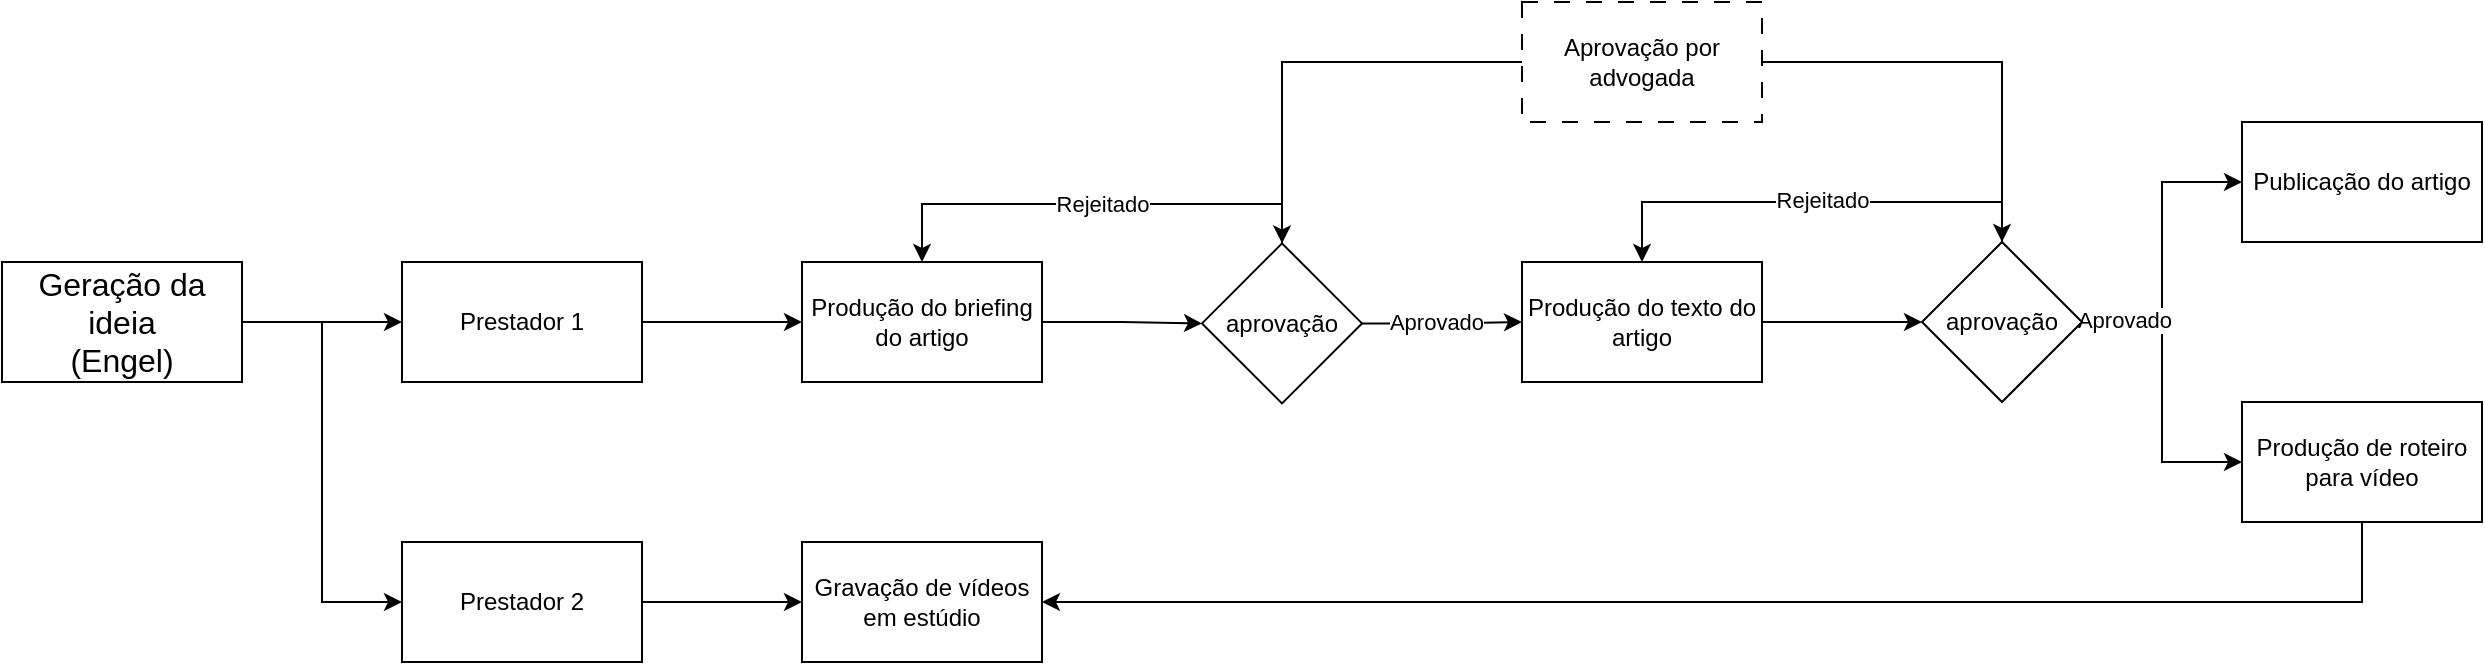 <mxfile version="28.1.0" pages="4">
  <diagram name="Página-1" id="o3UmJjtEwh6-GWK11hz5">
    <mxGraphModel dx="1783" dy="2209" grid="1" gridSize="10" guides="1" tooltips="1" connect="1" arrows="1" fold="1" page="1" pageScale="1" pageWidth="1920" pageHeight="1280" math="0" shadow="0">
      <root>
        <mxCell id="0" />
        <mxCell id="1" parent="0" />
        <mxCell id="NkzLWRfs3i3n8M_ULgXJ-2" value="" style="edgeStyle=orthogonalEdgeStyle;rounded=0;orthogonalLoop=1;jettySize=auto;html=1;" edge="1" parent="1" source="h9-FSNYof3CjIcJh3NvQ-1" target="NkzLWRfs3i3n8M_ULgXJ-1">
          <mxGeometry relative="1" as="geometry" />
        </mxCell>
        <mxCell id="NkzLWRfs3i3n8M_ULgXJ-58" style="edgeStyle=orthogonalEdgeStyle;rounded=0;orthogonalLoop=1;jettySize=auto;html=1;entryX=0;entryY=0.5;entryDx=0;entryDy=0;" edge="1" parent="1" source="h9-FSNYof3CjIcJh3NvQ-1" target="NkzLWRfs3i3n8M_ULgXJ-56">
          <mxGeometry relative="1" as="geometry" />
        </mxCell>
        <mxCell id="h9-FSNYof3CjIcJh3NvQ-1" value="Geração da ideia&lt;div&gt;(Engel)&lt;/div&gt;" style="rounded=0;whiteSpace=wrap;html=1;fontSize=16;" parent="1" vertex="1">
          <mxGeometry x="40" y="40" width="120" height="60" as="geometry" />
        </mxCell>
        <mxCell id="NkzLWRfs3i3n8M_ULgXJ-6" value="" style="edgeStyle=orthogonalEdgeStyle;rounded=0;orthogonalLoop=1;jettySize=auto;html=1;" edge="1" parent="1" source="NkzLWRfs3i3n8M_ULgXJ-1" target="NkzLWRfs3i3n8M_ULgXJ-5">
          <mxGeometry relative="1" as="geometry" />
        </mxCell>
        <mxCell id="NkzLWRfs3i3n8M_ULgXJ-1" value="Prestador 1" style="rounded=0;whiteSpace=wrap;html=1;" vertex="1" parent="1">
          <mxGeometry x="240" y="40" width="120" height="60" as="geometry" />
        </mxCell>
        <mxCell id="NkzLWRfs3i3n8M_ULgXJ-10" value="" style="edgeStyle=orthogonalEdgeStyle;rounded=0;orthogonalLoop=1;jettySize=auto;html=1;" edge="1" parent="1" source="NkzLWRfs3i3n8M_ULgXJ-5" target="NkzLWRfs3i3n8M_ULgXJ-9">
          <mxGeometry relative="1" as="geometry" />
        </mxCell>
        <mxCell id="NkzLWRfs3i3n8M_ULgXJ-5" value="Produção do briefing do artigo" style="rounded=0;whiteSpace=wrap;html=1;" vertex="1" parent="1">
          <mxGeometry x="440" y="40" width="120" height="60" as="geometry" />
        </mxCell>
        <mxCell id="NkzLWRfs3i3n8M_ULgXJ-13" value="" style="edgeStyle=orthogonalEdgeStyle;rounded=0;orthogonalLoop=1;jettySize=auto;html=1;" edge="1" parent="1" source="NkzLWRfs3i3n8M_ULgXJ-9" target="NkzLWRfs3i3n8M_ULgXJ-12">
          <mxGeometry relative="1" as="geometry" />
        </mxCell>
        <mxCell id="NkzLWRfs3i3n8M_ULgXJ-23" value="Aprovado" style="edgeLabel;html=1;align=center;verticalAlign=middle;resizable=0;points=[];" vertex="1" connectable="0" parent="NkzLWRfs3i3n8M_ULgXJ-13">
          <mxGeometry x="-0.079" y="1" relative="1" as="geometry">
            <mxPoint as="offset" />
          </mxGeometry>
        </mxCell>
        <mxCell id="NkzLWRfs3i3n8M_ULgXJ-49" style="edgeStyle=orthogonalEdgeStyle;rounded=0;orthogonalLoop=1;jettySize=auto;html=1;entryX=0.5;entryY=0;entryDx=0;entryDy=0;" edge="1" parent="1" source="NkzLWRfs3i3n8M_ULgXJ-9" target="NkzLWRfs3i3n8M_ULgXJ-5">
          <mxGeometry relative="1" as="geometry">
            <Array as="points">
              <mxPoint x="680" y="11" />
              <mxPoint x="500" y="11" />
            </Array>
          </mxGeometry>
        </mxCell>
        <mxCell id="NkzLWRfs3i3n8M_ULgXJ-50" value="Rejeitado" style="edgeLabel;html=1;align=center;verticalAlign=middle;resizable=0;points=[];" vertex="1" connectable="0" parent="NkzLWRfs3i3n8M_ULgXJ-49">
          <mxGeometry x="-0.04" relative="1" as="geometry">
            <mxPoint as="offset" />
          </mxGeometry>
        </mxCell>
        <mxCell id="NkzLWRfs3i3n8M_ULgXJ-9" value="aprovação" style="rhombus;whiteSpace=wrap;html=1;rounded=0;" vertex="1" parent="1">
          <mxGeometry x="640" y="30.69" width="80" height="80" as="geometry" />
        </mxCell>
        <mxCell id="NkzLWRfs3i3n8M_ULgXJ-16" style="edgeStyle=orthogonalEdgeStyle;rounded=0;orthogonalLoop=1;jettySize=auto;html=1;entryX=0;entryY=0.5;entryDx=0;entryDy=0;" edge="1" parent="1" source="NkzLWRfs3i3n8M_ULgXJ-12" target="NkzLWRfs3i3n8M_ULgXJ-15">
          <mxGeometry relative="1" as="geometry" />
        </mxCell>
        <mxCell id="NkzLWRfs3i3n8M_ULgXJ-12" value="Produção do texto do artigo" style="whiteSpace=wrap;html=1;rounded=0;" vertex="1" parent="1">
          <mxGeometry x="800" y="40" width="120" height="60" as="geometry" />
        </mxCell>
        <mxCell id="NkzLWRfs3i3n8M_ULgXJ-46" style="edgeStyle=orthogonalEdgeStyle;rounded=0;orthogonalLoop=1;jettySize=auto;html=1;entryX=0;entryY=0.5;entryDx=0;entryDy=0;" edge="1" parent="1" source="NkzLWRfs3i3n8M_ULgXJ-15" target="NkzLWRfs3i3n8M_ULgXJ-17">
          <mxGeometry relative="1" as="geometry" />
        </mxCell>
        <mxCell id="NkzLWRfs3i3n8M_ULgXJ-47" style="edgeStyle=orthogonalEdgeStyle;rounded=0;orthogonalLoop=1;jettySize=auto;html=1;entryX=0;entryY=0.5;entryDx=0;entryDy=0;" edge="1" parent="1" source="NkzLWRfs3i3n8M_ULgXJ-15" target="NkzLWRfs3i3n8M_ULgXJ-30">
          <mxGeometry relative="1" as="geometry" />
        </mxCell>
        <mxCell id="NkzLWRfs3i3n8M_ULgXJ-48" value="Aprovado" style="edgeLabel;html=1;align=center;verticalAlign=middle;resizable=0;points=[];" vertex="1" connectable="0" parent="NkzLWRfs3i3n8M_ULgXJ-47">
          <mxGeometry x="-0.729" y="1" relative="1" as="geometry">
            <mxPoint as="offset" />
          </mxGeometry>
        </mxCell>
        <mxCell id="NkzLWRfs3i3n8M_ULgXJ-51" style="edgeStyle=orthogonalEdgeStyle;rounded=0;orthogonalLoop=1;jettySize=auto;html=1;entryX=0.5;entryY=0;entryDx=0;entryDy=0;exitX=0.5;exitY=0;exitDx=0;exitDy=0;" edge="1" parent="1" source="NkzLWRfs3i3n8M_ULgXJ-15" target="NkzLWRfs3i3n8M_ULgXJ-12">
          <mxGeometry relative="1" as="geometry" />
        </mxCell>
        <mxCell id="NkzLWRfs3i3n8M_ULgXJ-52" value="Rejeitado" style="edgeLabel;html=1;align=center;verticalAlign=middle;resizable=0;points=[];" vertex="1" connectable="0" parent="NkzLWRfs3i3n8M_ULgXJ-51">
          <mxGeometry x="-0.043" y="-1" relative="1" as="geometry">
            <mxPoint as="offset" />
          </mxGeometry>
        </mxCell>
        <mxCell id="NkzLWRfs3i3n8M_ULgXJ-15" value="aprovação" style="rhombus;whiteSpace=wrap;html=1;rounded=0;" vertex="1" parent="1">
          <mxGeometry x="1000" y="30" width="80" height="80" as="geometry" />
        </mxCell>
        <mxCell id="NkzLWRfs3i3n8M_ULgXJ-17" value="Publicação do artigo" style="whiteSpace=wrap;html=1;rounded=0;" vertex="1" parent="1">
          <mxGeometry x="1160" y="-30" width="120" height="60" as="geometry" />
        </mxCell>
        <mxCell id="NkzLWRfs3i3n8M_ULgXJ-59" style="edgeStyle=orthogonalEdgeStyle;rounded=0;orthogonalLoop=1;jettySize=auto;html=1;entryX=1;entryY=0.5;entryDx=0;entryDy=0;exitX=0.5;exitY=1;exitDx=0;exitDy=0;" edge="1" parent="1" source="NkzLWRfs3i3n8M_ULgXJ-30" target="NkzLWRfs3i3n8M_ULgXJ-60">
          <mxGeometry relative="1" as="geometry">
            <mxPoint x="750" y="220" as="targetPoint" />
          </mxGeometry>
        </mxCell>
        <mxCell id="NkzLWRfs3i3n8M_ULgXJ-30" value="Produção de roteiro para vídeo" style="whiteSpace=wrap;html=1;rounded=0;" vertex="1" parent="1">
          <mxGeometry x="1160" y="110" width="120" height="60" as="geometry" />
        </mxCell>
        <mxCell id="NkzLWRfs3i3n8M_ULgXJ-54" style="edgeStyle=orthogonalEdgeStyle;rounded=0;orthogonalLoop=1;jettySize=auto;html=1;" edge="1" parent="1" source="NkzLWRfs3i3n8M_ULgXJ-53" target="NkzLWRfs3i3n8M_ULgXJ-15">
          <mxGeometry relative="1" as="geometry" />
        </mxCell>
        <mxCell id="NkzLWRfs3i3n8M_ULgXJ-55" style="edgeStyle=orthogonalEdgeStyle;rounded=0;orthogonalLoop=1;jettySize=auto;html=1;entryX=0.5;entryY=0;entryDx=0;entryDy=0;" edge="1" parent="1" source="NkzLWRfs3i3n8M_ULgXJ-53" target="NkzLWRfs3i3n8M_ULgXJ-9">
          <mxGeometry relative="1" as="geometry" />
        </mxCell>
        <mxCell id="NkzLWRfs3i3n8M_ULgXJ-53" value="Aprovação por advogada" style="rounded=0;whiteSpace=wrap;html=1;dashed=1;dashPattern=8 8;" vertex="1" parent="1">
          <mxGeometry x="800" y="-90" width="120" height="60" as="geometry" />
        </mxCell>
        <mxCell id="NkzLWRfs3i3n8M_ULgXJ-61" value="" style="edgeStyle=orthogonalEdgeStyle;rounded=0;orthogonalLoop=1;jettySize=auto;html=1;" edge="1" parent="1" source="NkzLWRfs3i3n8M_ULgXJ-56" target="NkzLWRfs3i3n8M_ULgXJ-60">
          <mxGeometry relative="1" as="geometry" />
        </mxCell>
        <mxCell id="NkzLWRfs3i3n8M_ULgXJ-56" value="Prestador 2" style="rounded=0;whiteSpace=wrap;html=1;" vertex="1" parent="1">
          <mxGeometry x="240" y="180" width="120" height="60" as="geometry" />
        </mxCell>
        <mxCell id="NkzLWRfs3i3n8M_ULgXJ-60" value="Gravação de vídeos em estúdio" style="rounded=0;whiteSpace=wrap;html=1;" vertex="1" parent="1">
          <mxGeometry x="440" y="180" width="120" height="60" as="geometry" />
        </mxCell>
      </root>
    </mxGraphModel>
  </diagram>
  <diagram id="KZW3OWpUgXNHxa3WN_Vp" name="Página-2">
    <mxGraphModel dx="2593" dy="2631" grid="1" gridSize="10" guides="1" tooltips="1" connect="1" arrows="1" fold="1" page="1" pageScale="1" pageWidth="1920" pageHeight="1280" math="0" shadow="0">
      <root>
        <mxCell id="0" />
        <mxCell id="1" parent="0" />
        <mxCell id="8bARcpagB9-sI07E2inZ-3" value="" style="edgeStyle=orthogonalEdgeStyle;rounded=0;orthogonalLoop=1;jettySize=auto;html=1;" edge="1" parent="1" source="8bARcpagB9-sI07E2inZ-1" target="8bARcpagB9-sI07E2inZ-2">
          <mxGeometry relative="1" as="geometry" />
        </mxCell>
        <mxCell id="8bARcpagB9-sI07E2inZ-1" value="Ideias" style="rounded=0;whiteSpace=wrap;html=1;fontSize=16;fontFamily=Atkinson Hyperlegible;fontSource=https%3A%2F%2Ffonts.googleapis.com%2Fcss%3Ffamily%3DAtkinson%2BHyperlegible;" vertex="1" parent="1">
          <mxGeometry x="40" y="40" width="120" height="60" as="geometry" />
        </mxCell>
        <mxCell id="8bARcpagB9-sI07E2inZ-5" value="" style="edgeStyle=orthogonalEdgeStyle;rounded=0;orthogonalLoop=1;jettySize=auto;html=1;" edge="1" parent="1" source="8bARcpagB9-sI07E2inZ-2" target="8bARcpagB9-sI07E2inZ-4">
          <mxGeometry relative="1" as="geometry" />
        </mxCell>
        <mxCell id="8bARcpagB9-sI07E2inZ-2" value="Estratégia" style="rounded=0;whiteSpace=wrap;html=1;fontSize=16;fontFamily=Atkinson Hyperlegible;fontSource=https%3A%2F%2Ffonts.googleapis.com%2Fcss%3Ffamily%3DAtkinson%2BHyperlegible;" vertex="1" parent="1">
          <mxGeometry x="240" y="40" width="120" height="60" as="geometry" />
        </mxCell>
        <mxCell id="8bARcpagB9-sI07E2inZ-7" value="" style="edgeStyle=orthogonalEdgeStyle;rounded=0;orthogonalLoop=1;jettySize=auto;html=1;" edge="1" parent="1" source="8bARcpagB9-sI07E2inZ-4" target="8bARcpagB9-sI07E2inZ-6">
          <mxGeometry relative="1" as="geometry" />
        </mxCell>
        <mxCell id="8bARcpagB9-sI07E2inZ-4" value="Briefing" style="rounded=0;whiteSpace=wrap;html=1;fontSize=16;fontFamily=Atkinson Hyperlegible;fontSource=https%3A%2F%2Ffonts.googleapis.com%2Fcss%3Ffamily%3DAtkinson%2BHyperlegible;fillColor=#ffe6cc;strokeColor=#d79b00;" vertex="1" parent="1">
          <mxGeometry x="440" y="40" width="120" height="60" as="geometry" />
        </mxCell>
        <mxCell id="8bARcpagB9-sI07E2inZ-9" value="" style="edgeStyle=orthogonalEdgeStyle;rounded=0;orthogonalLoop=1;jettySize=auto;html=1;" edge="1" parent="1" source="8bARcpagB9-sI07E2inZ-6" target="8bARcpagB9-sI07E2inZ-8">
          <mxGeometry relative="1" as="geometry" />
        </mxCell>
        <mxCell id="8bARcpagB9-sI07E2inZ-6" value="Briefing&lt;div&gt;(aprovação)&lt;/div&gt;" style="rounded=0;whiteSpace=wrap;html=1;fontSize=16;fontFamily=Atkinson Hyperlegible;fontSource=https%3A%2F%2Ffonts.googleapis.com%2Fcss%3Ffamily%3DAtkinson%2BHyperlegible;fillColor=#dae8fc;strokeColor=#6c8ebf;" vertex="1" parent="1">
          <mxGeometry x="640" y="40" width="120" height="60" as="geometry" />
        </mxCell>
        <mxCell id="8bARcpagB9-sI07E2inZ-11" value="" style="edgeStyle=orthogonalEdgeStyle;rounded=0;orthogonalLoop=1;jettySize=auto;html=1;" edge="1" parent="1" source="8bARcpagB9-sI07E2inZ-8" target="8bARcpagB9-sI07E2inZ-10">
          <mxGeometry relative="1" as="geometry" />
        </mxCell>
        <mxCell id="8bARcpagB9-sI07E2inZ-8" value="Produção do artigo" style="rounded=0;whiteSpace=wrap;html=1;fontSize=16;fontFamily=Atkinson Hyperlegible;fontSource=https%3A%2F%2Ffonts.googleapis.com%2Fcss%3Ffamily%3DAtkinson%2BHyperlegible;fillColor=#ffe6cc;strokeColor=#d79b00;" vertex="1" parent="1">
          <mxGeometry x="840" y="40" width="120" height="60" as="geometry" />
        </mxCell>
        <mxCell id="8bARcpagB9-sI07E2inZ-13" value="" style="edgeStyle=orthogonalEdgeStyle;rounded=0;orthogonalLoop=1;jettySize=auto;html=1;" edge="1" parent="1" source="8bARcpagB9-sI07E2inZ-10" target="8bARcpagB9-sI07E2inZ-12">
          <mxGeometry relative="1" as="geometry" />
        </mxCell>
        <mxCell id="8bARcpagB9-sI07E2inZ-10" value="Artigo&lt;div&gt;(aprovação)&lt;/div&gt;" style="rounded=0;whiteSpace=wrap;html=1;fontSize=16;fontFamily=Atkinson Hyperlegible;fontSource=https%3A%2F%2Ffonts.googleapis.com%2Fcss%3Ffamily%3DAtkinson%2BHyperlegible;fillColor=#dae8fc;strokeColor=#6c8ebf;" vertex="1" parent="1">
          <mxGeometry x="1040" y="40" width="120" height="60" as="geometry" />
        </mxCell>
        <mxCell id="8bARcpagB9-sI07E2inZ-15" value="" style="edgeStyle=orthogonalEdgeStyle;rounded=0;orthogonalLoop=1;jettySize=auto;html=1;" edge="1" parent="1" source="8bARcpagB9-sI07E2inZ-12" target="8bARcpagB9-sI07E2inZ-14">
          <mxGeometry relative="1" as="geometry" />
        </mxCell>
        <mxCell id="8bARcpagB9-sI07E2inZ-12" value="Link building" style="rounded=0;whiteSpace=wrap;html=1;fontSize=16;fontFamily=Atkinson Hyperlegible;fontSource=https%3A%2F%2Ffonts.googleapis.com%2Fcss%3Ffamily%3DAtkinson%2BHyperlegible;" vertex="1" parent="1">
          <mxGeometry x="1240" y="40" width="120" height="60" as="geometry" />
        </mxCell>
        <mxCell id="8bARcpagB9-sI07E2inZ-17" value="" style="edgeStyle=orthogonalEdgeStyle;rounded=0;orthogonalLoop=1;jettySize=auto;html=1;" edge="1" parent="1" source="8bARcpagB9-sI07E2inZ-14" target="8bARcpagB9-sI07E2inZ-16">
          <mxGeometry relative="1" as="geometry" />
        </mxCell>
        <mxCell id="8bARcpagB9-sI07E2inZ-14" value="Publicar no blog" style="rounded=0;whiteSpace=wrap;html=1;fontSize=16;fontFamily=Atkinson Hyperlegible;fontSource=https%3A%2F%2Ffonts.googleapis.com%2Fcss%3Ffamily%3DAtkinson%2BHyperlegible;" vertex="1" parent="1">
          <mxGeometry x="1440" y="40" width="120" height="60" as="geometry" />
        </mxCell>
        <mxCell id="8bARcpagB9-sI07E2inZ-32" value="" style="edgeStyle=orthogonalEdgeStyle;rounded=0;orthogonalLoop=1;jettySize=auto;html=1;exitX=1;exitY=0.5;exitDx=0;exitDy=0;entryX=1;entryY=0.5;entryDx=0;entryDy=0;" edge="1" parent="1" source="8bARcpagB9-sI07E2inZ-16" target="8bARcpagB9-sI07E2inZ-31">
          <mxGeometry relative="1" as="geometry" />
        </mxCell>
        <mxCell id="8bARcpagB9-sI07E2inZ-16" value="Roteiro para vídeo" style="rounded=0;whiteSpace=wrap;html=1;fontSize=16;fontFamily=Atkinson Hyperlegible;fontSource=https%3A%2F%2Ffonts.googleapis.com%2Fcss%3Ffamily%3DAtkinson%2BHyperlegible;fillColor=#ffe6cc;strokeColor=#d79b00;" vertex="1" parent="1">
          <mxGeometry x="1640" y="40" width="120" height="60" as="geometry" />
        </mxCell>
        <mxCell id="8bARcpagB9-sI07E2inZ-18" value="&lt;font face=&quot;Atkinson Hyperlegible&quot; data-font-src=&quot;https://fonts.googleapis.com/css?family=Atkinson+Hyperlegible&quot; style=&quot;font-size: 24px;&quot;&gt;&lt;b style=&quot;&quot;&gt;Antes (média de 145 dias)&lt;/b&gt;&lt;/font&gt;" style="text;html=1;align=left;verticalAlign=middle;whiteSpace=wrap;rounded=0;" vertex="1" parent="1">
          <mxGeometry x="40" y="-10" width="920" height="30" as="geometry" />
        </mxCell>
        <mxCell id="8bARcpagB9-sI07E2inZ-34" value="" style="edgeStyle=orthogonalEdgeStyle;rounded=0;orthogonalLoop=1;jettySize=auto;html=1;" edge="1" parent="1" source="8bARcpagB9-sI07E2inZ-31">
          <mxGeometry relative="1" as="geometry">
            <mxPoint x="1560" y="210" as="targetPoint" />
          </mxGeometry>
        </mxCell>
        <mxCell id="8bARcpagB9-sI07E2inZ-31" value="Roteiro&lt;div&gt;(aprovação)&lt;/div&gt;" style="rounded=0;whiteSpace=wrap;html=1;fontSize=16;fontFamily=Atkinson Hyperlegible;fontSource=https%3A%2F%2Ffonts.googleapis.com%2Fcss%3Ffamily%3DAtkinson%2BHyperlegible;fillColor=#dae8fc;strokeColor=#6c8ebf;" vertex="1" parent="1">
          <mxGeometry x="1640" y="180" width="120" height="60" as="geometry" />
        </mxCell>
        <mxCell id="8bARcpagB9-sI07E2inZ-41" value="" style="edgeStyle=orthogonalEdgeStyle;rounded=0;orthogonalLoop=1;jettySize=auto;html=1;" edge="1" parent="1" source="8bARcpagB9-sI07E2inZ-38" target="8bARcpagB9-sI07E2inZ-40">
          <mxGeometry relative="1" as="geometry" />
        </mxCell>
        <mxCell id="8bARcpagB9-sI07E2inZ-38" value="Gravação do vídeo" style="rounded=0;whiteSpace=wrap;html=1;fontSize=16;fontFamily=Atkinson Hyperlegible;fontSource=https%3A%2F%2Ffonts.googleapis.com%2Fcss%3Ffamily%3DAtkinson%2BHyperlegible;fillColor=#f5f5f5;strokeColor=#666666;fontColor=#333333;" vertex="1" parent="1">
          <mxGeometry x="1440" y="180" width="120" height="60" as="geometry" />
        </mxCell>
        <mxCell id="8bARcpagB9-sI07E2inZ-43" value="" style="edgeStyle=orthogonalEdgeStyle;rounded=0;orthogonalLoop=1;jettySize=auto;html=1;" edge="1" parent="1" source="8bARcpagB9-sI07E2inZ-40" target="8bARcpagB9-sI07E2inZ-42">
          <mxGeometry relative="1" as="geometry" />
        </mxCell>
        <mxCell id="8bARcpagB9-sI07E2inZ-40" value="Edição do vídeo" style="rounded=0;whiteSpace=wrap;html=1;fontSize=16;fontFamily=Atkinson Hyperlegible;fontSource=https%3A%2F%2Ffonts.googleapis.com%2Fcss%3Ffamily%3DAtkinson%2BHyperlegible;fillColor=#d5e8d4;strokeColor=#82b366;" vertex="1" parent="1">
          <mxGeometry x="1240" y="180" width="120" height="60" as="geometry" />
        </mxCell>
        <mxCell id="8bARcpagB9-sI07E2inZ-45" value="" style="edgeStyle=orthogonalEdgeStyle;rounded=0;orthogonalLoop=1;jettySize=auto;html=1;" edge="1" parent="1" source="8bARcpagB9-sI07E2inZ-42" target="8bARcpagB9-sI07E2inZ-44">
          <mxGeometry relative="1" as="geometry" />
        </mxCell>
        <mxCell id="8bARcpagB9-sI07E2inZ-42" value="Recortes do vídeo" style="rounded=0;whiteSpace=wrap;html=1;fontSize=16;fontFamily=Atkinson Hyperlegible;fontSource=https%3A%2F%2Ffonts.googleapis.com%2Fcss%3Ffamily%3DAtkinson%2BHyperlegible;fillColor=#d5e8d4;strokeColor=#82b366;" vertex="1" parent="1">
          <mxGeometry x="1040" y="180" width="120" height="60" as="geometry" />
        </mxCell>
        <mxCell id="8bARcpagB9-sI07E2inZ-44" value="Publicar vídeos" style="rounded=0;whiteSpace=wrap;html=1;fontSize=16;fontFamily=Atkinson Hyperlegible;fontSource=https%3A%2F%2Ffonts.googleapis.com%2Fcss%3Ffamily%3DAtkinson%2BHyperlegible;" vertex="1" parent="1">
          <mxGeometry x="840" y="180" width="120" height="60" as="geometry" />
        </mxCell>
        <mxCell id="8bARcpagB9-sI07E2inZ-46" value="&lt;font face=&quot;Atkinson Hyperlegible&quot; data-font-src=&quot;https://fonts.googleapis.com/css?family=Atkinson+Hyperlegible&quot; style=&quot;font-size: 24px;&quot;&gt;&lt;b style=&quot;&quot;&gt;Depois&amp;nbsp;&lt;/b&gt;&lt;/font&gt;&lt;b style=&quot;font-family: &amp;quot;Atkinson Hyperlegible&amp;quot;; font-size: 24px;&quot;&gt;(média de 15 dias)&lt;/b&gt;" style="text;html=1;align=left;verticalAlign=middle;whiteSpace=wrap;rounded=0;" vertex="1" parent="1">
          <mxGeometry x="40" y="260" width="920" height="30" as="geometry" />
        </mxCell>
        <mxCell id="8bARcpagB9-sI07E2inZ-52" style="edgeStyle=orthogonalEdgeStyle;rounded=0;orthogonalLoop=1;jettySize=auto;html=1;" edge="1" parent="1" source="8bARcpagB9-sI07E2inZ-47">
          <mxGeometry relative="1" as="geometry">
            <mxPoint x="240" y="370" as="targetPoint" />
          </mxGeometry>
        </mxCell>
        <mxCell id="8bARcpagB9-sI07E2inZ-47" value="Ideias" style="rounded=0;whiteSpace=wrap;html=1;fontSize=16;fontFamily=Atkinson Hyperlegible;fontSource=https%3A%2F%2Ffonts.googleapis.com%2Fcss%3Ffamily%3DAtkinson%2BHyperlegible;" vertex="1" parent="1">
          <mxGeometry x="40" y="340" width="120" height="60" as="geometry" />
        </mxCell>
        <mxCell id="8bARcpagB9-sI07E2inZ-49" value="&lt;font face=&quot;Atkinson Hyperlegible&quot; data-font-src=&quot;https://fonts.googleapis.com/css?family=Atkinson+Hyperlegible&quot; style=&quot;font-size: 18px;&quot;&gt;&lt;b style=&quot;&quot;&gt;Produção de artigos&lt;/b&gt;&lt;/font&gt;" style="text;html=1;align=left;verticalAlign=middle;whiteSpace=wrap;rounded=0;" vertex="1" parent="1">
          <mxGeometry x="40" y="310" width="200" height="30" as="geometry" />
        </mxCell>
        <mxCell id="8bARcpagB9-sI07E2inZ-63" style="edgeStyle=orthogonalEdgeStyle;rounded=0;orthogonalLoop=1;jettySize=auto;html=1;entryX=0;entryY=0.5;entryDx=0;entryDy=0;" edge="1" parent="1" source="8bARcpagB9-sI07E2inZ-58" target="8bARcpagB9-sI07E2inZ-59">
          <mxGeometry relative="1" as="geometry" />
        </mxCell>
        <mxCell id="8bARcpagB9-sI07E2inZ-58" value="Briefing" style="rounded=0;whiteSpace=wrap;html=1;fontSize=16;fontFamily=Atkinson Hyperlegible;fontSource=https%3A%2F%2Ffonts.googleapis.com%2Fcss%3Ffamily%3DAtkinson%2BHyperlegible;fillColor=#e1d5e7;strokeColor=#9673a6;" vertex="1" parent="1">
          <mxGeometry x="240" y="340" width="120" height="60" as="geometry" />
        </mxCell>
        <mxCell id="8bARcpagB9-sI07E2inZ-64" style="edgeStyle=orthogonalEdgeStyle;rounded=0;orthogonalLoop=1;jettySize=auto;html=1;entryX=0;entryY=0.5;entryDx=0;entryDy=0;" edge="1" parent="1" source="8bARcpagB9-sI07E2inZ-59" target="8bARcpagB9-sI07E2inZ-60">
          <mxGeometry relative="1" as="geometry" />
        </mxCell>
        <mxCell id="8bARcpagB9-sI07E2inZ-59" value="Briefing&lt;div&gt;(aprovação)&lt;/div&gt;" style="rounded=0;whiteSpace=wrap;html=1;fontSize=16;fontFamily=Atkinson Hyperlegible;fontSource=https%3A%2F%2Ffonts.googleapis.com%2Fcss%3Ffamily%3DAtkinson%2BHyperlegible;fillColor=#dae8fc;strokeColor=#6c8ebf;" vertex="1" parent="1">
          <mxGeometry x="440" y="340" width="120" height="60" as="geometry" />
        </mxCell>
        <mxCell id="8bARcpagB9-sI07E2inZ-65" value="" style="edgeStyle=orthogonalEdgeStyle;rounded=0;orthogonalLoop=1;jettySize=auto;html=1;" edge="1" parent="1" source="8bARcpagB9-sI07E2inZ-60" target="8bARcpagB9-sI07E2inZ-61">
          <mxGeometry relative="1" as="geometry" />
        </mxCell>
        <mxCell id="8bARcpagB9-sI07E2inZ-60" value="Produção do artigo" style="rounded=0;whiteSpace=wrap;html=1;fontSize=16;fontFamily=Atkinson Hyperlegible;fontSource=https%3A%2F%2Ffonts.googleapis.com%2Fcss%3Ffamily%3DAtkinson%2BHyperlegible;fillColor=#e1d5e7;strokeColor=#9673a6;" vertex="1" parent="1">
          <mxGeometry x="640" y="340" width="120" height="60" as="geometry" />
        </mxCell>
        <mxCell id="8bARcpagB9-sI07E2inZ-66" style="edgeStyle=orthogonalEdgeStyle;rounded=0;orthogonalLoop=1;jettySize=auto;html=1;entryX=0;entryY=0.5;entryDx=0;entryDy=0;" edge="1" parent="1" source="8bARcpagB9-sI07E2inZ-61" target="8bARcpagB9-sI07E2inZ-62">
          <mxGeometry relative="1" as="geometry" />
        </mxCell>
        <mxCell id="8bARcpagB9-sI07E2inZ-61" value="Artigo&lt;div&gt;(aprovação)&lt;/div&gt;" style="rounded=0;whiteSpace=wrap;html=1;fontSize=16;fontFamily=Atkinson Hyperlegible;fontSource=https%3A%2F%2Ffonts.googleapis.com%2Fcss%3Ffamily%3DAtkinson%2BHyperlegible;fillColor=#dae8fc;strokeColor=#6c8ebf;" vertex="1" parent="1">
          <mxGeometry x="840" y="340" width="120" height="60" as="geometry" />
        </mxCell>
        <mxCell id="8bARcpagB9-sI07E2inZ-62" value="Publicar no blog" style="rounded=0;whiteSpace=wrap;html=1;fontSize=16;fontFamily=Atkinson Hyperlegible;fontSource=https%3A%2F%2Ffonts.googleapis.com%2Fcss%3Ffamily%3DAtkinson%2BHyperlegible;" vertex="1" parent="1">
          <mxGeometry x="1040" y="340" width="120" height="60" as="geometry" />
        </mxCell>
        <mxCell id="8bARcpagB9-sI07E2inZ-67" value="&lt;font face=&quot;Atkinson Hyperlegible&quot; data-font-src=&quot;https://fonts.googleapis.com/css?family=Atkinson+Hyperlegible&quot; style=&quot;font-size: 18px;&quot;&gt;&lt;b style=&quot;&quot;&gt;Produção audiovisual&lt;/b&gt;&lt;/font&gt;" style="text;html=1;align=left;verticalAlign=middle;whiteSpace=wrap;rounded=0;" vertex="1" parent="1">
          <mxGeometry x="40" y="480" width="200" height="30" as="geometry" />
        </mxCell>
        <mxCell id="8bARcpagB9-sI07E2inZ-74" style="edgeStyle=orthogonalEdgeStyle;rounded=0;orthogonalLoop=1;jettySize=auto;html=1;entryX=0;entryY=0.5;entryDx=0;entryDy=0;" edge="1" parent="1" source="8bARcpagB9-sI07E2inZ-68" target="8bARcpagB9-sI07E2inZ-69">
          <mxGeometry relative="1" as="geometry" />
        </mxCell>
        <mxCell id="8bARcpagB9-sI07E2inZ-68" value="Ideias" style="rounded=0;whiteSpace=wrap;html=1;fontSize=16;fontFamily=Atkinson Hyperlegible;fontSource=https%3A%2F%2Ffonts.googleapis.com%2Fcss%3Ffamily%3DAtkinson%2BHyperlegible;" vertex="1" parent="1">
          <mxGeometry x="40" y="510" width="120" height="60" as="geometry" />
        </mxCell>
        <mxCell id="8bARcpagB9-sI07E2inZ-75" value="" style="edgeStyle=orthogonalEdgeStyle;rounded=0;orthogonalLoop=1;jettySize=auto;html=1;" edge="1" parent="1" source="8bARcpagB9-sI07E2inZ-69" target="8bARcpagB9-sI07E2inZ-70">
          <mxGeometry relative="1" as="geometry" />
        </mxCell>
        <mxCell id="8bARcpagB9-sI07E2inZ-69" value="Briefing de gravação" style="rounded=0;whiteSpace=wrap;html=1;fontSize=16;fontFamily=Atkinson Hyperlegible;fontSource=https%3A%2F%2Ffonts.googleapis.com%2Fcss%3Ffamily%3DAtkinson%2BHyperlegible;fillColor=#e1d5e7;strokeColor=#9673a6;" vertex="1" parent="1">
          <mxGeometry x="240" y="510" width="120" height="60" as="geometry" />
        </mxCell>
        <mxCell id="8bARcpagB9-sI07E2inZ-76" value="" style="edgeStyle=orthogonalEdgeStyle;rounded=0;orthogonalLoop=1;jettySize=auto;html=1;" edge="1" parent="1" source="8bARcpagB9-sI07E2inZ-70" target="8bARcpagB9-sI07E2inZ-71">
          <mxGeometry relative="1" as="geometry" />
        </mxCell>
        <mxCell id="8bARcpagB9-sI07E2inZ-70" value="Briefing&lt;div&gt;(aprovação)&lt;/div&gt;" style="rounded=0;whiteSpace=wrap;html=1;fontSize=16;fontFamily=Atkinson Hyperlegible;fontSource=https%3A%2F%2Ffonts.googleapis.com%2Fcss%3Ffamily%3DAtkinson%2BHyperlegible;fillColor=#dae8fc;strokeColor=#6c8ebf;" vertex="1" parent="1">
          <mxGeometry x="440" y="510" width="120" height="60" as="geometry" />
        </mxCell>
        <mxCell id="8bARcpagB9-sI07E2inZ-77" value="" style="edgeStyle=orthogonalEdgeStyle;rounded=0;orthogonalLoop=1;jettySize=auto;html=1;" edge="1" parent="1" source="8bARcpagB9-sI07E2inZ-71" target="8bARcpagB9-sI07E2inZ-72">
          <mxGeometry relative="1" as="geometry" />
        </mxCell>
        <mxCell id="8bARcpagB9-sI07E2inZ-71" value="Roteiro do vídeo" style="rounded=0;whiteSpace=wrap;html=1;fontSize=16;fontFamily=Atkinson Hyperlegible;fontSource=https%3A%2F%2Ffonts.googleapis.com%2Fcss%3Ffamily%3DAtkinson%2BHyperlegible;fillColor=#e1d5e7;strokeColor=#9673a6;" vertex="1" parent="1">
          <mxGeometry x="640" y="510" width="120" height="60" as="geometry" />
        </mxCell>
        <mxCell id="8bARcpagB9-sI07E2inZ-78" value="" style="edgeStyle=orthogonalEdgeStyle;rounded=0;orthogonalLoop=1;jettySize=auto;html=1;" edge="1" parent="1" source="8bARcpagB9-sI07E2inZ-72" target="8bARcpagB9-sI07E2inZ-73">
          <mxGeometry relative="1" as="geometry" />
        </mxCell>
        <mxCell id="8bARcpagB9-sI07E2inZ-72" value="Roteiro&lt;div&gt;(aprovação)&lt;/div&gt;" style="rounded=0;whiteSpace=wrap;html=1;fontSize=16;fontFamily=Atkinson Hyperlegible;fontSource=https%3A%2F%2Ffonts.googleapis.com%2Fcss%3Ffamily%3DAtkinson%2BHyperlegible;fillColor=#dae8fc;strokeColor=#6c8ebf;" vertex="1" parent="1">
          <mxGeometry x="840" y="510" width="120" height="60" as="geometry" />
        </mxCell>
        <mxCell id="8bARcpagB9-sI07E2inZ-80" value="" style="edgeStyle=orthogonalEdgeStyle;rounded=0;orthogonalLoop=1;jettySize=auto;html=1;" edge="1" parent="1" source="8bARcpagB9-sI07E2inZ-73" target="8bARcpagB9-sI07E2inZ-79">
          <mxGeometry relative="1" as="geometry" />
        </mxCell>
        <mxCell id="8bARcpagB9-sI07E2inZ-73" value="Gravação do vídeo" style="rounded=0;whiteSpace=wrap;html=1;fontSize=16;fontFamily=Atkinson Hyperlegible;fontSource=https%3A%2F%2Ffonts.googleapis.com%2Fcss%3Ffamily%3DAtkinson%2BHyperlegible;fillColor=#f5f5f5;strokeColor=#666666;fontColor=#333333;" vertex="1" parent="1">
          <mxGeometry x="1040" y="510" width="120" height="60" as="geometry" />
        </mxCell>
        <mxCell id="8bARcpagB9-sI07E2inZ-82" value="" style="edgeStyle=orthogonalEdgeStyle;rounded=0;orthogonalLoop=1;jettySize=auto;html=1;" edge="1" parent="1" source="8bARcpagB9-sI07E2inZ-79" target="8bARcpagB9-sI07E2inZ-81">
          <mxGeometry relative="1" as="geometry" />
        </mxCell>
        <mxCell id="8bARcpagB9-sI07E2inZ-79" value="Edição do vídeo" style="rounded=0;whiteSpace=wrap;html=1;fontSize=16;fontFamily=Atkinson Hyperlegible;fontSource=https%3A%2F%2Ffonts.googleapis.com%2Fcss%3Ffamily%3DAtkinson%2BHyperlegible;fillColor=#d5e8d4;strokeColor=#82b366;" vertex="1" parent="1">
          <mxGeometry x="1240" y="510" width="120" height="60" as="geometry" />
        </mxCell>
        <mxCell id="8bARcpagB9-sI07E2inZ-81" value="Publicar vídeos" style="rounded=0;whiteSpace=wrap;html=1;fontSize=16;fontFamily=Atkinson Hyperlegible;fontSource=https%3A%2F%2Ffonts.googleapis.com%2Fcss%3Ffamily%3DAtkinson%2BHyperlegible;" vertex="1" parent="1">
          <mxGeometry x="1440" y="510" width="120" height="60" as="geometry" />
        </mxCell>
        <mxCell id="8bARcpagB9-sI07E2inZ-83" value="&lt;font style=&quot;font-size: 14px;&quot; data-font-src=&quot;https://fonts.googleapis.com/css?family=Atkinson+Hyperlegible&quot; face=&quot;Atkinson Hyperlegible&quot;&gt;IA: instantâneo&amp;nbsp;&lt;/font&gt;" style="text;html=1;align=center;verticalAlign=middle;resizable=0;points=[];autosize=1;strokeColor=none;fillColor=none;" vertex="1" parent="1">
          <mxGeometry x="240" y="400" width="120" height="30" as="geometry" />
        </mxCell>
        <mxCell id="8bARcpagB9-sI07E2inZ-88" value="&lt;font face=&quot;Atkinson Hyperlegible&quot; data-font-src=&quot;https://fonts.googleapis.com/css?family=Atkinson+Hyperlegible&quot; style=&quot;font-size: 18px;&quot;&gt;&lt;b style=&quot;&quot;&gt;Legenda:&lt;/b&gt;&lt;/font&gt;" style="text;html=1;align=left;verticalAlign=middle;whiteSpace=wrap;rounded=0;" vertex="1" parent="1">
          <mxGeometry x="40" y="640" width="200" height="30" as="geometry" />
        </mxCell>
        <mxCell id="8bARcpagB9-sI07E2inZ-89" value="&lt;font style=&quot;font-size: 14px;&quot; data-font-src=&quot;https://fonts.googleapis.com/css?family=Atkinson+Hyperlegible&quot; face=&quot;Atkinson Hyperlegible&quot;&gt;Prestador de serviço&lt;/font&gt;" style="text;html=1;align=center;verticalAlign=middle;whiteSpace=wrap;rounded=0;fillColor=#ffe6cc;strokeColor=#d79b00;" vertex="1" parent="1">
          <mxGeometry x="40" y="670" width="160" height="30" as="geometry" />
        </mxCell>
        <mxCell id="8bARcpagB9-sI07E2inZ-90" value="&lt;font style=&quot;font-size: 14px;&quot; data-font-src=&quot;https://fonts.googleapis.com/css?family=Atkinson+Hyperlegible&quot; face=&quot;Atkinson Hyperlegible&quot;&gt;Advogada da Engel&lt;/font&gt;" style="text;html=1;align=center;verticalAlign=middle;whiteSpace=wrap;rounded=0;fillColor=#dae8fc;strokeColor=#6c8ebf;" vertex="1" parent="1">
          <mxGeometry x="200" y="670" width="160" height="30" as="geometry" />
        </mxCell>
        <mxCell id="8bARcpagB9-sI07E2inZ-92" value="&lt;span style=&quot;font-family: &amp;quot;Atkinson Hyperlegible&amp;quot;; font-size: 14px;&quot;&gt;Prestador de serviço&lt;/span&gt;" style="text;html=1;align=center;verticalAlign=middle;whiteSpace=wrap;rounded=0;fillColor=#d5e8d4;strokeColor=#82b366;" vertex="1" parent="1">
          <mxGeometry x="520" y="670" width="160" height="30" as="geometry" />
        </mxCell>
        <mxCell id="8bARcpagB9-sI07E2inZ-93" value="&lt;font style=&quot;font-size: 14px;&quot; data-font-src=&quot;https://fonts.googleapis.com/css?family=Atkinson+Hyperlegible&quot; face=&quot;Atkinson Hyperlegible&quot;&gt;Prestador de serviço&lt;/font&gt;" style="text;html=1;align=center;verticalAlign=middle;whiteSpace=wrap;rounded=0;fillColor=#f5f5f5;strokeColor=#666666;fontColor=#333333;" vertex="1" parent="1">
          <mxGeometry x="360" y="670" width="160" height="30" as="geometry" />
        </mxCell>
        <mxCell id="8bARcpagB9-sI07E2inZ-94" value="&lt;span style=&quot;font-family: &amp;quot;Atkinson Hyperlegible&amp;quot;; font-size: 14px;&quot;&gt;Inteligência Artificial&lt;/span&gt;" style="text;html=1;align=center;verticalAlign=middle;whiteSpace=wrap;rounded=0;fillColor=#e1d5e7;strokeColor=#9673a6;" vertex="1" parent="1">
          <mxGeometry x="680" y="670" width="160" height="30" as="geometry" />
        </mxCell>
        <mxCell id="8bARcpagB9-sI07E2inZ-95" value="&lt;font style=&quot;font-size: 14px;&quot; data-font-src=&quot;https://fonts.googleapis.com/css?family=Atkinson+Hyperlegible&quot; face=&quot;Atkinson Hyperlegible&quot;&gt;IA: instantâneo&amp;nbsp;&lt;/font&gt;" style="text;html=1;align=center;verticalAlign=middle;resizable=0;points=[];autosize=1;strokeColor=none;fillColor=none;" vertex="1" parent="1">
          <mxGeometry x="640" y="400" width="120" height="30" as="geometry" />
        </mxCell>
        <mxCell id="8bARcpagB9-sI07E2inZ-96" value="&lt;font style=&quot;font-size: 14px;&quot; data-font-src=&quot;https://fonts.googleapis.com/css?family=Atkinson+Hyperlegible&quot; face=&quot;Atkinson Hyperlegible&quot;&gt;IA: instantâneo&amp;nbsp;&lt;/font&gt;" style="text;html=1;align=center;verticalAlign=middle;resizable=0;points=[];autosize=1;strokeColor=none;fillColor=none;" vertex="1" parent="1">
          <mxGeometry x="640" y="570" width="120" height="30" as="geometry" />
        </mxCell>
        <mxCell id="8bARcpagB9-sI07E2inZ-97" value="&lt;font style=&quot;font-size: 14px;&quot; data-font-src=&quot;https://fonts.googleapis.com/css?family=Atkinson+Hyperlegible&quot; face=&quot;Atkinson Hyperlegible&quot;&gt;IA: instantâneo&amp;nbsp;&lt;/font&gt;" style="text;html=1;align=center;verticalAlign=middle;resizable=0;points=[];autosize=1;strokeColor=none;fillColor=none;" vertex="1" parent="1">
          <mxGeometry x="240" y="570" width="120" height="30" as="geometry" />
        </mxCell>
        <mxCell id="8bARcpagB9-sI07E2inZ-98" value="&lt;font style=&quot;font-size: 14px;&quot; data-font-src=&quot;https://fonts.googleapis.com/css?family=Atkinson+Hyperlegible&quot; face=&quot;Atkinson Hyperlegible&quot;&gt;1 dia útil&lt;/font&gt;" style="text;html=1;align=center;verticalAlign=middle;resizable=0;points=[];autosize=1;strokeColor=none;fillColor=none;" vertex="1" parent="1">
          <mxGeometry x="460" y="570" width="80" height="30" as="geometry" />
        </mxCell>
        <mxCell id="8bARcpagB9-sI07E2inZ-99" value="&lt;font style=&quot;font-size: 14px;&quot; data-font-src=&quot;https://fonts.googleapis.com/css?family=Atkinson+Hyperlegible&quot; face=&quot;Atkinson Hyperlegible&quot;&gt;1 dia útil&lt;/font&gt;" style="text;html=1;align=center;verticalAlign=middle;resizable=0;points=[];autosize=1;strokeColor=none;fillColor=none;" vertex="1" parent="1">
          <mxGeometry x="860" y="570" width="80" height="30" as="geometry" />
        </mxCell>
        <mxCell id="8bARcpagB9-sI07E2inZ-101" value="&lt;font style=&quot;font-size: 14px;&quot; data-font-src=&quot;https://fonts.googleapis.com/css?family=Atkinson+Hyperlegible&quot; face=&quot;Atkinson Hyperlegible&quot;&gt;1 dia útil&lt;/font&gt;" style="text;html=1;align=center;verticalAlign=middle;resizable=0;points=[];autosize=1;strokeColor=none;fillColor=none;" vertex="1" parent="1">
          <mxGeometry x="860" y="400" width="80" height="30" as="geometry" />
        </mxCell>
        <mxCell id="8bARcpagB9-sI07E2inZ-102" value="&lt;font style=&quot;font-size: 14px;&quot; data-font-src=&quot;https://fonts.googleapis.com/css?family=Atkinson+Hyperlegible&quot; face=&quot;Atkinson Hyperlegible&quot;&gt;1 dia útil&lt;/font&gt;" style="text;html=1;align=center;verticalAlign=middle;resizable=0;points=[];autosize=1;strokeColor=none;fillColor=none;" vertex="1" parent="1">
          <mxGeometry x="460" y="400" width="80" height="30" as="geometry" />
        </mxCell>
        <mxCell id="8bARcpagB9-sI07E2inZ-103" value="&lt;font style=&quot;font-size: 14px;&quot; data-font-src=&quot;https://fonts.googleapis.com/css?family=Atkinson+Hyperlegible&quot; face=&quot;Atkinson Hyperlegible&quot;&gt;Trimestral&lt;/font&gt;" style="text;html=1;align=center;verticalAlign=middle;resizable=0;points=[];autosize=1;strokeColor=none;fillColor=none;" vertex="1" parent="1">
          <mxGeometry x="1060" y="570" width="80" height="30" as="geometry" />
        </mxCell>
        <mxCell id="8bARcpagB9-sI07E2inZ-104" value="&lt;font style=&quot;font-size: 14px;&quot; data-font-src=&quot;https://fonts.googleapis.com/css?family=Atkinson+Hyperlegible&quot; face=&quot;Atkinson Hyperlegible&quot;&gt;3 dias úteis&lt;/font&gt;" style="text;html=1;align=center;verticalAlign=middle;resizable=0;points=[];autosize=1;strokeColor=none;fillColor=none;" vertex="1" parent="1">
          <mxGeometry x="1250" y="570" width="100" height="30" as="geometry" />
        </mxCell>
        <mxCell id="8bARcpagB9-sI07E2inZ-105" value="&lt;font style=&quot;font-size: 14px;&quot; data-font-src=&quot;https://fonts.googleapis.com/css?family=Atkinson+Hyperlegible&quot; face=&quot;Atkinson Hyperlegible&quot;&gt;3 dias úteis&lt;/font&gt;" style="text;html=1;align=center;verticalAlign=middle;resizable=0;points=[];autosize=1;strokeColor=none;fillColor=none;" vertex="1" parent="1">
          <mxGeometry x="1250" y="240" width="100" height="30" as="geometry" />
        </mxCell>
        <mxCell id="8bARcpagB9-sI07E2inZ-106" value="&lt;font style=&quot;font-size: 14px;&quot; data-font-src=&quot;https://fonts.googleapis.com/css?family=Atkinson+Hyperlegible&quot; face=&quot;Atkinson Hyperlegible&quot;&gt;Trimestral&lt;/font&gt;" style="text;html=1;align=center;verticalAlign=middle;resizable=0;points=[];autosize=1;strokeColor=none;fillColor=none;" vertex="1" parent="1">
          <mxGeometry x="1460" y="240" width="80" height="30" as="geometry" />
        </mxCell>
        <mxCell id="8bARcpagB9-sI07E2inZ-107" value="&lt;font style=&quot;font-size: 14px;&quot; data-font-src=&quot;https://fonts.googleapis.com/css?family=Atkinson+Hyperlegible&quot; face=&quot;Atkinson Hyperlegible&quot;&gt;1 dia útil&lt;/font&gt;" style="text;html=1;align=center;verticalAlign=middle;resizable=0;points=[];autosize=1;strokeColor=none;fillColor=none;" vertex="1" parent="1">
          <mxGeometry x="1660" y="240" width="80" height="30" as="geometry" />
        </mxCell>
        <mxCell id="8bARcpagB9-sI07E2inZ-108" value="&lt;font style=&quot;font-size: 14px;&quot; data-font-src=&quot;https://fonts.googleapis.com/css?family=Atkinson+Hyperlegible&quot; face=&quot;Atkinson Hyperlegible&quot;&gt;1 dia útil&lt;/font&gt;" style="text;html=1;align=center;verticalAlign=middle;resizable=0;points=[];autosize=1;strokeColor=none;fillColor=none;" vertex="1" parent="1">
          <mxGeometry x="1060" y="100" width="80" height="30" as="geometry" />
        </mxCell>
        <mxCell id="8bARcpagB9-sI07E2inZ-109" value="&lt;font style=&quot;font-size: 14px;&quot; data-font-src=&quot;https://fonts.googleapis.com/css?family=Atkinson+Hyperlegible&quot; face=&quot;Atkinson Hyperlegible&quot;&gt;1 dia útil&lt;/font&gt;" style="text;html=1;align=center;verticalAlign=middle;resizable=0;points=[];autosize=1;strokeColor=none;fillColor=none;" vertex="1" parent="1">
          <mxGeometry x="660" y="100" width="80" height="30" as="geometry" />
        </mxCell>
        <mxCell id="8bARcpagB9-sI07E2inZ-110" value="&lt;font style=&quot;font-size: 14px;&quot; data-font-src=&quot;https://fonts.googleapis.com/css?family=Atkinson+Hyperlegible&quot; face=&quot;Atkinson Hyperlegible&quot;&gt;3 dias úteis&lt;/font&gt;" style="text;html=1;align=center;verticalAlign=middle;resizable=0;points=[];autosize=1;strokeColor=none;fillColor=none;" vertex="1" parent="1">
          <mxGeometry x="450" y="100" width="100" height="30" as="geometry" />
        </mxCell>
        <mxCell id="8bARcpagB9-sI07E2inZ-111" value="&lt;font style=&quot;font-size: 14px;&quot; data-font-src=&quot;https://fonts.googleapis.com/css?family=Atkinson+Hyperlegible&quot; face=&quot;Atkinson Hyperlegible&quot;&gt;5 dias úteis&lt;/font&gt;" style="text;html=1;align=center;verticalAlign=middle;resizable=0;points=[];autosize=1;strokeColor=none;fillColor=none;" vertex="1" parent="1">
          <mxGeometry x="850" y="100" width="100" height="30" as="geometry" />
        </mxCell>
        <mxCell id="8bARcpagB9-sI07E2inZ-112" value="&lt;font style=&quot;font-size: 14px;&quot; data-font-src=&quot;https://fonts.googleapis.com/css?family=Atkinson+Hyperlegible&quot; face=&quot;Atkinson Hyperlegible&quot;&gt;1 dia útil&lt;/font&gt;" style="text;html=1;align=center;verticalAlign=middle;resizable=0;points=[];autosize=1;strokeColor=none;fillColor=none;" vertex="1" parent="1">
          <mxGeometry x="1260" y="100" width="80" height="30" as="geometry" />
        </mxCell>
        <mxCell id="8bARcpagB9-sI07E2inZ-113" value="&lt;font style=&quot;font-size: 14px;&quot; data-font-src=&quot;https://fonts.googleapis.com/css?family=Atkinson+Hyperlegible&quot; face=&quot;Atkinson Hyperlegible&quot;&gt;1 dia útil&lt;/font&gt;" style="text;html=1;align=center;verticalAlign=middle;resizable=0;points=[];autosize=1;strokeColor=none;fillColor=none;" vertex="1" parent="1">
          <mxGeometry x="1460" y="100" width="80" height="30" as="geometry" />
        </mxCell>
        <mxCell id="8bARcpagB9-sI07E2inZ-114" value="&lt;font style=&quot;font-size: 14px;&quot; data-font-src=&quot;https://fonts.googleapis.com/css?family=Atkinson+Hyperlegible&quot; face=&quot;Atkinson Hyperlegible&quot;&gt;1 dia útil&lt;/font&gt;" style="text;html=1;align=center;verticalAlign=middle;resizable=0;points=[];autosize=1;strokeColor=none;fillColor=none;" vertex="1" parent="1">
          <mxGeometry x="1660" y="100" width="80" height="30" as="geometry" />
        </mxCell>
        <mxCell id="8bARcpagB9-sI07E2inZ-115" value="&lt;font style=&quot;font-size: 14px;&quot; data-font-src=&quot;https://fonts.googleapis.com/css?family=Atkinson+Hyperlegible&quot; face=&quot;Atkinson Hyperlegible&quot;&gt;1 dia útil&lt;/font&gt;" style="text;html=1;align=center;verticalAlign=middle;resizable=0;points=[];autosize=1;strokeColor=none;fillColor=none;" vertex="1" parent="1">
          <mxGeometry x="860" y="240" width="80" height="30" as="geometry" />
        </mxCell>
        <mxCell id="8bARcpagB9-sI07E2inZ-116" value="&lt;font style=&quot;font-size: 14px;&quot; data-font-src=&quot;https://fonts.googleapis.com/css?family=Atkinson+Hyperlegible&quot; face=&quot;Atkinson Hyperlegible&quot;&gt;3 dias úteis&lt;/font&gt;" style="text;html=1;align=center;verticalAlign=middle;resizable=0;points=[];autosize=1;strokeColor=none;fillColor=none;" vertex="1" parent="1">
          <mxGeometry x="1050" y="240" width="100" height="30" as="geometry" />
        </mxCell>
        <mxCell id="8bARcpagB9-sI07E2inZ-117" value="&lt;font style=&quot;font-size: 14px;&quot; data-font-src=&quot;https://fonts.googleapis.com/css?family=Atkinson+Hyperlegible&quot; face=&quot;Atkinson Hyperlegible&quot;&gt;1 dia útil&lt;/font&gt;" style="text;html=1;align=center;verticalAlign=middle;resizable=0;points=[];autosize=1;strokeColor=none;fillColor=none;" vertex="1" parent="1">
          <mxGeometry x="1060" y="400" width="80" height="30" as="geometry" />
        </mxCell>
        <mxCell id="8bARcpagB9-sI07E2inZ-118" value="&lt;font style=&quot;font-size: 14px;&quot; data-font-src=&quot;https://fonts.googleapis.com/css?family=Atkinson+Hyperlegible&quot; face=&quot;Atkinson Hyperlegible&quot;&gt;1 dia útil&lt;/font&gt;" style="text;html=1;align=center;verticalAlign=middle;resizable=0;points=[];autosize=1;strokeColor=none;fillColor=none;" vertex="1" parent="1">
          <mxGeometry x="1460" y="570" width="80" height="30" as="geometry" />
        </mxCell>
        <mxCell id="8bARcpagB9-sI07E2inZ-119" value="&lt;font style=&quot;font-size: 14px;&quot; data-font-src=&quot;https://fonts.googleapis.com/css?family=Atkinson+Hyperlegible&quot; face=&quot;Atkinson Hyperlegible&quot;&gt;1 dia útil&lt;/font&gt;" style="text;html=1;align=center;verticalAlign=middle;resizable=0;points=[];autosize=1;strokeColor=none;fillColor=none;" vertex="1" parent="1">
          <mxGeometry x="260" y="100" width="80" height="30" as="geometry" />
        </mxCell>
      </root>
    </mxGraphModel>
  </diagram>
  <diagram id="xx2-oQVfRDbh6mXCl6lR" name="Página-3">
    <mxGraphModel dx="1783" dy="929" grid="1" gridSize="10" guides="1" tooltips="1" connect="1" arrows="1" fold="1" page="1" pageScale="1" pageWidth="1920" pageHeight="1280" math="0" shadow="0">
      <root>
        <mxCell id="0" />
        <mxCell id="1" parent="0" />
        <mxCell id="c_daoIsvO4DPeU-f2SiL-1" style="edgeStyle=orthogonalEdgeStyle;rounded=0;orthogonalLoop=1;jettySize=auto;html=1;" edge="1" parent="1" source="c_daoIsvO4DPeU-f2SiL-2">
          <mxGeometry relative="1" as="geometry">
            <mxPoint x="240" y="70" as="targetPoint" />
          </mxGeometry>
        </mxCell>
        <mxCell id="c_daoIsvO4DPeU-f2SiL-13" value="" style="edgeStyle=orthogonalEdgeStyle;rounded=0;orthogonalLoop=1;jettySize=auto;html=1;dashed=1;dashPattern=8 8;" edge="1" parent="1" source="c_daoIsvO4DPeU-f2SiL-2" target="c_daoIsvO4DPeU-f2SiL-12">
          <mxGeometry relative="1" as="geometry" />
        </mxCell>
        <mxCell id="c_daoIsvO4DPeU-f2SiL-2" value="Ideias" style="rounded=0;whiteSpace=wrap;html=1;fontSize=16;fontFamily=Atkinson Hyperlegible;fontSource=https%3A%2F%2Ffonts.googleapis.com%2Fcss%3Ffamily%3DAtkinson%2BHyperlegible;" vertex="1" parent="1">
          <mxGeometry x="40" y="40" width="120" height="60" as="geometry" />
        </mxCell>
        <mxCell id="c_daoIsvO4DPeU-f2SiL-3" style="edgeStyle=orthogonalEdgeStyle;rounded=0;orthogonalLoop=1;jettySize=auto;html=1;entryX=0;entryY=0.5;entryDx=0;entryDy=0;" edge="1" parent="1" source="c_daoIsvO4DPeU-f2SiL-4" target="c_daoIsvO4DPeU-f2SiL-6">
          <mxGeometry relative="1" as="geometry" />
        </mxCell>
        <mxCell id="c_daoIsvO4DPeU-f2SiL-15" style="edgeStyle=orthogonalEdgeStyle;rounded=0;orthogonalLoop=1;jettySize=auto;html=1;entryX=0.5;entryY=0;entryDx=0;entryDy=0;dashed=1;dashPattern=8 8;" edge="1" parent="1" source="c_daoIsvO4DPeU-f2SiL-4" target="c_daoIsvO4DPeU-f2SiL-14">
          <mxGeometry relative="1" as="geometry" />
        </mxCell>
        <mxCell id="c_daoIsvO4DPeU-f2SiL-4" value="Briefing" style="rounded=0;whiteSpace=wrap;html=1;fontSize=16;fontFamily=Atkinson Hyperlegible;fontSource=https%3A%2F%2Ffonts.googleapis.com%2Fcss%3Ffamily%3DAtkinson%2BHyperlegible;" vertex="1" parent="1">
          <mxGeometry x="240" y="40" width="120" height="60" as="geometry" />
        </mxCell>
        <mxCell id="c_daoIsvO4DPeU-f2SiL-5" style="edgeStyle=orthogonalEdgeStyle;rounded=0;orthogonalLoop=1;jettySize=auto;html=1;entryX=0;entryY=0.5;entryDx=0;entryDy=0;" edge="1" parent="1" source="c_daoIsvO4DPeU-f2SiL-6" target="c_daoIsvO4DPeU-f2SiL-8">
          <mxGeometry relative="1" as="geometry" />
        </mxCell>
        <mxCell id="c_daoIsvO4DPeU-f2SiL-29" value="" style="edgeStyle=orthogonalEdgeStyle;rounded=0;orthogonalLoop=1;jettySize=auto;html=1;dashed=1;dashPattern=8 8;" edge="1" parent="1" source="c_daoIsvO4DPeU-f2SiL-6" target="c_daoIsvO4DPeU-f2SiL-28">
          <mxGeometry relative="1" as="geometry" />
        </mxCell>
        <mxCell id="c_daoIsvO4DPeU-f2SiL-6" value="Briefing&lt;div&gt;(aprovação)&lt;/div&gt;" style="rounded=0;whiteSpace=wrap;html=1;fontSize=16;fontFamily=Atkinson Hyperlegible;fontSource=https%3A%2F%2Ffonts.googleapis.com%2Fcss%3Ffamily%3DAtkinson%2BHyperlegible;" vertex="1" parent="1">
          <mxGeometry x="640" y="40" width="120" height="60" as="geometry" />
        </mxCell>
        <mxCell id="c_daoIsvO4DPeU-f2SiL-7" value="" style="edgeStyle=orthogonalEdgeStyle;rounded=0;orthogonalLoop=1;jettySize=auto;html=1;" edge="1" parent="1" source="c_daoIsvO4DPeU-f2SiL-8" target="c_daoIsvO4DPeU-f2SiL-10">
          <mxGeometry relative="1" as="geometry" />
        </mxCell>
        <mxCell id="c_daoIsvO4DPeU-f2SiL-31" value="" style="edgeStyle=orthogonalEdgeStyle;rounded=0;orthogonalLoop=1;jettySize=auto;html=1;dashed=1;dashPattern=8 8;" edge="1" parent="1" source="c_daoIsvO4DPeU-f2SiL-8">
          <mxGeometry relative="1" as="geometry">
            <mxPoint x="900" y="180" as="targetPoint" />
          </mxGeometry>
        </mxCell>
        <mxCell id="c_daoIsvO4DPeU-f2SiL-8" value="Produção do artigo" style="rounded=0;whiteSpace=wrap;html=1;fontSize=16;fontFamily=Atkinson Hyperlegible;fontSource=https%3A%2F%2Ffonts.googleapis.com%2Fcss%3Ffamily%3DAtkinson%2BHyperlegible;" vertex="1" parent="1">
          <mxGeometry x="840" y="40" width="120" height="60" as="geometry" />
        </mxCell>
        <mxCell id="c_daoIsvO4DPeU-f2SiL-9" style="edgeStyle=orthogonalEdgeStyle;rounded=0;orthogonalLoop=1;jettySize=auto;html=1;entryX=0;entryY=0.5;entryDx=0;entryDy=0;" edge="1" parent="1" source="c_daoIsvO4DPeU-f2SiL-10" target="c_daoIsvO4DPeU-f2SiL-11">
          <mxGeometry relative="1" as="geometry" />
        </mxCell>
        <mxCell id="c_daoIsvO4DPeU-f2SiL-46" style="edgeStyle=orthogonalEdgeStyle;rounded=0;orthogonalLoop=1;jettySize=auto;html=1;entryX=0.5;entryY=0;entryDx=0;entryDy=0;dashed=1;dashPattern=8 8;" edge="1" parent="1" source="c_daoIsvO4DPeU-f2SiL-10" target="c_daoIsvO4DPeU-f2SiL-45">
          <mxGeometry relative="1" as="geometry" />
        </mxCell>
        <mxCell id="c_daoIsvO4DPeU-f2SiL-10" value="Artigo&lt;div&gt;(aprovação)&lt;/div&gt;" style="rounded=0;whiteSpace=wrap;html=1;fontSize=16;fontFamily=Atkinson Hyperlegible;fontSource=https%3A%2F%2Ffonts.googleapis.com%2Fcss%3Ffamily%3DAtkinson%2BHyperlegible;" vertex="1" parent="1">
          <mxGeometry x="1240" y="40" width="120" height="60" as="geometry" />
        </mxCell>
        <mxCell id="c_daoIsvO4DPeU-f2SiL-11" value="Publicar no blog" style="rounded=0;whiteSpace=wrap;html=1;fontSize=16;fontFamily=Atkinson Hyperlegible;fontSource=https%3A%2F%2Ffonts.googleapis.com%2Fcss%3Ffamily%3DAtkinson%2BHyperlegible;" vertex="1" parent="1">
          <mxGeometry x="1440" y="40" width="120" height="60" as="geometry" />
        </mxCell>
        <mxCell id="c_daoIsvO4DPeU-f2SiL-12" value="Tarefa simples" style="rounded=0;whiteSpace=wrap;html=1;fontSize=16;fontFamily=Atkinson Hyperlegible;fontSource=https%3A%2F%2Ffonts.googleapis.com%2Fcss%3Ffamily%3DAtkinson%2BHyperlegible;" vertex="1" parent="1">
          <mxGeometry x="40" y="180" width="120" height="60" as="geometry" />
        </mxCell>
        <mxCell id="c_daoIsvO4DPeU-f2SiL-17" value="" style="edgeStyle=orthogonalEdgeStyle;rounded=0;orthogonalLoop=1;jettySize=auto;html=1;dashed=1;" edge="1" parent="1" source="c_daoIsvO4DPeU-f2SiL-14" target="c_daoIsvO4DPeU-f2SiL-16">
          <mxGeometry relative="1" as="geometry" />
        </mxCell>
        <mxCell id="c_daoIsvO4DPeU-f2SiL-19" value="" style="edgeStyle=orthogonalEdgeStyle;rounded=0;orthogonalLoop=1;jettySize=auto;html=1;" edge="1" parent="1" source="c_daoIsvO4DPeU-f2SiL-14" target="c_daoIsvO4DPeU-f2SiL-18">
          <mxGeometry relative="1" as="geometry" />
        </mxCell>
        <mxCell id="c_daoIsvO4DPeU-f2SiL-14" value="Webhook" style="rounded=0;whiteSpace=wrap;html=1;fontSize=16;fontFamily=Atkinson Hyperlegible;fontSource=https%3A%2F%2Ffonts.googleapis.com%2Fcss%3Ffamily%3DAtkinson%2BHyperlegible;" vertex="1" parent="1">
          <mxGeometry x="240" y="180" width="120" height="60" as="geometry" />
        </mxCell>
        <mxCell id="c_daoIsvO4DPeU-f2SiL-21" value="" style="edgeStyle=orthogonalEdgeStyle;rounded=0;orthogonalLoop=1;jettySize=auto;html=1;dashed=1;" edge="1" parent="1" source="c_daoIsvO4DPeU-f2SiL-16" target="c_daoIsvO4DPeU-f2SiL-20">
          <mxGeometry relative="1" as="geometry" />
        </mxCell>
        <mxCell id="c_daoIsvO4DPeU-f2SiL-16" value="Cria pasta no Google Drive" style="rounded=0;whiteSpace=wrap;html=1;fontSize=16;fontFamily=Atkinson Hyperlegible;fontSource=https%3A%2F%2Ffonts.googleapis.com%2Fcss%3Ffamily%3DAtkinson%2BHyperlegible;dashed=1;" vertex="1" parent="1">
          <mxGeometry x="440" y="180" width="120" height="60" as="geometry" />
        </mxCell>
        <mxCell id="c_daoIsvO4DPeU-f2SiL-18" value="Tarefa para conferir briefing" style="rounded=0;whiteSpace=wrap;html=1;fontSize=16;fontFamily=Atkinson Hyperlegible;fontSource=https%3A%2F%2Ffonts.googleapis.com%2Fcss%3Ffamily%3DAtkinson%2BHyperlegible;" vertex="1" parent="1">
          <mxGeometry x="240" y="320" width="120" height="60" as="geometry" />
        </mxCell>
        <mxCell id="c_daoIsvO4DPeU-f2SiL-23" value="" style="edgeStyle=orthogonalEdgeStyle;rounded=0;orthogonalLoop=1;jettySize=auto;html=1;dashed=1;" edge="1" parent="1" source="c_daoIsvO4DPeU-f2SiL-20" target="c_daoIsvO4DPeU-f2SiL-22">
          <mxGeometry relative="1" as="geometry" />
        </mxCell>
        <mxCell id="c_daoIsvO4DPeU-f2SiL-20" value="Recolhe sitemap para link building&amp;nbsp;" style="rounded=0;whiteSpace=wrap;html=1;fontSize=16;fontFamily=Atkinson Hyperlegible;fontSource=https%3A%2F%2Ffonts.googleapis.com%2Fcss%3Ffamily%3DAtkinson%2BHyperlegible;dashed=1;" vertex="1" parent="1">
          <mxGeometry x="440" y="320" width="120" height="60" as="geometry" />
        </mxCell>
        <mxCell id="c_daoIsvO4DPeU-f2SiL-25" value="" style="edgeStyle=orthogonalEdgeStyle;rounded=0;orthogonalLoop=1;jettySize=auto;html=1;dashed=1;" edge="1" parent="1" source="c_daoIsvO4DPeU-f2SiL-22" target="c_daoIsvO4DPeU-f2SiL-24">
          <mxGeometry relative="1" as="geometry" />
        </mxCell>
        <mxCell id="c_daoIsvO4DPeU-f2SiL-22" value="IA produzi briefing" style="rounded=0;whiteSpace=wrap;html=1;fontSize=16;fontFamily=Atkinson Hyperlegible;fontSource=https%3A%2F%2Ffonts.googleapis.com%2Fcss%3Ffamily%3DAtkinson%2BHyperlegible;dashed=1;" vertex="1" parent="1">
          <mxGeometry x="440" y="460" width="120" height="60" as="geometry" />
        </mxCell>
        <mxCell id="c_daoIsvO4DPeU-f2SiL-27" value="" style="edgeStyle=orthogonalEdgeStyle;rounded=0;orthogonalLoop=1;jettySize=auto;html=1;dashed=1;" edge="1" parent="1" source="c_daoIsvO4DPeU-f2SiL-24" target="c_daoIsvO4DPeU-f2SiL-26">
          <mxGeometry relative="1" as="geometry" />
        </mxCell>
        <mxCell id="c_daoIsvO4DPeU-f2SiL-24" value="Cria documento no Drive" style="rounded=0;whiteSpace=wrap;html=1;fontSize=16;fontFamily=Atkinson Hyperlegible;fontSource=https%3A%2F%2Ffonts.googleapis.com%2Fcss%3Ffamily%3DAtkinson%2BHyperlegible;dashed=1;" vertex="1" parent="1">
          <mxGeometry x="440" y="600" width="120" height="60" as="geometry" />
        </mxCell>
        <mxCell id="c_daoIsvO4DPeU-f2SiL-26" value="Atualiza card com link da pasta" style="rounded=0;whiteSpace=wrap;html=1;fontSize=16;fontFamily=Atkinson Hyperlegible;fontSource=https%3A%2F%2Ffonts.googleapis.com%2Fcss%3Ffamily%3DAtkinson%2BHyperlegible;dashed=1;" vertex="1" parent="1">
          <mxGeometry x="440" y="740" width="120" height="60" as="geometry" />
        </mxCell>
        <mxCell id="c_daoIsvO4DPeU-f2SiL-28" value="Tarefa para advogada" style="rounded=0;whiteSpace=wrap;html=1;fontSize=16;fontFamily=Atkinson Hyperlegible;fontSource=https%3A%2F%2Ffonts.googleapis.com%2Fcss%3Ffamily%3DAtkinson%2BHyperlegible;" vertex="1" parent="1">
          <mxGeometry x="640" y="180" width="120" height="60" as="geometry" />
        </mxCell>
        <mxCell id="c_daoIsvO4DPeU-f2SiL-32" value="" style="edgeStyle=orthogonalEdgeStyle;rounded=0;orthogonalLoop=1;jettySize=auto;html=1;dashed=1;" edge="1" parent="1" source="c_daoIsvO4DPeU-f2SiL-34" target="c_daoIsvO4DPeU-f2SiL-36">
          <mxGeometry relative="1" as="geometry" />
        </mxCell>
        <mxCell id="c_daoIsvO4DPeU-f2SiL-33" value="" style="edgeStyle=orthogonalEdgeStyle;rounded=0;orthogonalLoop=1;jettySize=auto;html=1;" edge="1" parent="1" source="c_daoIsvO4DPeU-f2SiL-34" target="c_daoIsvO4DPeU-f2SiL-37">
          <mxGeometry relative="1" as="geometry" />
        </mxCell>
        <mxCell id="c_daoIsvO4DPeU-f2SiL-34" value="Webhook" style="rounded=0;whiteSpace=wrap;html=1;fontSize=16;fontFamily=Atkinson Hyperlegible;fontSource=https%3A%2F%2Ffonts.googleapis.com%2Fcss%3Ffamily%3DAtkinson%2BHyperlegible;" vertex="1" parent="1">
          <mxGeometry x="840" y="180" width="120" height="60" as="geometry" />
        </mxCell>
        <mxCell id="c_daoIsvO4DPeU-f2SiL-35" value="" style="edgeStyle=orthogonalEdgeStyle;rounded=0;orthogonalLoop=1;jettySize=auto;html=1;dashed=1;" edge="1" parent="1" source="c_daoIsvO4DPeU-f2SiL-36" target="c_daoIsvO4DPeU-f2SiL-39">
          <mxGeometry relative="1" as="geometry" />
        </mxCell>
        <mxCell id="c_daoIsvO4DPeU-f2SiL-36" value="IA produz artigo" style="rounded=0;whiteSpace=wrap;html=1;fontSize=16;fontFamily=Atkinson Hyperlegible;fontSource=https%3A%2F%2Ffonts.googleapis.com%2Fcss%3Ffamily%3DAtkinson%2BHyperlegible;dashed=1;" vertex="1" parent="1">
          <mxGeometry x="1040" y="180" width="120" height="60" as="geometry" />
        </mxCell>
        <mxCell id="c_daoIsvO4DPeU-f2SiL-37" value="Tarefa para conferir artigo" style="rounded=0;whiteSpace=wrap;html=1;fontSize=16;fontFamily=Atkinson Hyperlegible;fontSource=https%3A%2F%2Ffonts.googleapis.com%2Fcss%3Ffamily%3DAtkinson%2BHyperlegible;" vertex="1" parent="1">
          <mxGeometry x="840" y="320" width="120" height="60" as="geometry" />
        </mxCell>
        <mxCell id="c_daoIsvO4DPeU-f2SiL-39" value="Cria documento no Drive" style="rounded=0;whiteSpace=wrap;html=1;fontSize=16;fontFamily=Atkinson Hyperlegible;fontSource=https%3A%2F%2Ffonts.googleapis.com%2Fcss%3Ffamily%3DAtkinson%2BHyperlegible;dashed=1;" vertex="1" parent="1">
          <mxGeometry x="1040" y="320" width="120" height="60" as="geometry" />
        </mxCell>
        <mxCell id="c_daoIsvO4DPeU-f2SiL-45" value="Tarefa para advogada" style="rounded=0;whiteSpace=wrap;html=1;fontSize=16;fontFamily=Atkinson Hyperlegible;fontSource=https%3A%2F%2Ffonts.googleapis.com%2Fcss%3Ffamily%3DAtkinson%2BHyperlegible;" vertex="1" parent="1">
          <mxGeometry x="1240" y="180" width="120" height="60" as="geometry" />
        </mxCell>
        <mxCell id="c_daoIsvO4DPeU-f2SiL-47" value="Tarefa para publicar blog" style="rounded=0;whiteSpace=wrap;html=1;fontSize=16;fontFamily=Atkinson Hyperlegible;fontSource=https%3A%2F%2Ffonts.googleapis.com%2Fcss%3Ffamily%3DAtkinson%2BHyperlegible;" vertex="1" parent="1">
          <mxGeometry x="1440" y="180" width="120" height="60" as="geometry" />
        </mxCell>
        <mxCell id="c_daoIsvO4DPeU-f2SiL-48" style="edgeStyle=orthogonalEdgeStyle;rounded=0;orthogonalLoop=1;jettySize=auto;html=1;entryX=0.5;entryY=0;entryDx=0;entryDy=0;dashed=1;dashPattern=8 8;" edge="1" target="c_daoIsvO4DPeU-f2SiL-47" parent="1">
          <mxGeometry relative="1" as="geometry">
            <mxPoint x="1500" y="100" as="sourcePoint" />
          </mxGeometry>
        </mxCell>
      </root>
    </mxGraphModel>
  </diagram>
  <diagram name="Cópia do Página-3" id="eWg9K_E9N8mKSsjai9pH">
    <mxGraphModel dx="2377" dy="1238" grid="1" gridSize="10" guides="1" tooltips="1" connect="1" arrows="1" fold="1" page="1" pageScale="1" pageWidth="1920" pageHeight="1280" math="0" shadow="0">
      <root>
        <mxCell id="Xrbdmo_sprFlzJP4IM70-0" />
        <mxCell id="Xrbdmo_sprFlzJP4IM70-1" parent="Xrbdmo_sprFlzJP4IM70-0" />
        <mxCell id="Xrbdmo_sprFlzJP4IM70-2" style="edgeStyle=orthogonalEdgeStyle;rounded=0;orthogonalLoop=1;jettySize=auto;html=1;" edge="1" parent="Xrbdmo_sprFlzJP4IM70-1" source="Xrbdmo_sprFlzJP4IM70-4">
          <mxGeometry relative="1" as="geometry">
            <mxPoint x="240" y="70" as="targetPoint" />
          </mxGeometry>
        </mxCell>
        <mxCell id="Xrbdmo_sprFlzJP4IM70-3" value="" style="edgeStyle=orthogonalEdgeStyle;rounded=0;orthogonalLoop=1;jettySize=auto;html=1;dashed=1;dashPattern=8 8;" edge="1" parent="Xrbdmo_sprFlzJP4IM70-1" source="Xrbdmo_sprFlzJP4IM70-4" target="Xrbdmo_sprFlzJP4IM70-18">
          <mxGeometry relative="1" as="geometry" />
        </mxCell>
        <mxCell id="Xrbdmo_sprFlzJP4IM70-4" value="Ideias" style="rounded=0;whiteSpace=wrap;html=1;fontSize=16;fontFamily=Atkinson Hyperlegible;fontSource=https%3A%2F%2Ffonts.googleapis.com%2Fcss%3Ffamily%3DAtkinson%2BHyperlegible;" vertex="1" parent="Xrbdmo_sprFlzJP4IM70-1">
          <mxGeometry x="40" y="40" width="120" height="60" as="geometry" />
        </mxCell>
        <mxCell id="Xrbdmo_sprFlzJP4IM70-6" style="edgeStyle=orthogonalEdgeStyle;rounded=0;orthogonalLoop=1;jettySize=auto;html=1;entryX=0.5;entryY=0;entryDx=0;entryDy=0;dashed=1;dashPattern=8 8;" edge="1" parent="Xrbdmo_sprFlzJP4IM70-1" source="Xrbdmo_sprFlzJP4IM70-7" target="Xrbdmo_sprFlzJP4IM70-21">
          <mxGeometry relative="1" as="geometry" />
        </mxCell>
        <mxCell id="Xrbdmo_sprFlzJP4IM70-7" value="Briefing" style="rounded=0;whiteSpace=wrap;html=1;fontSize=16;fontFamily=Atkinson Hyperlegible;fontSource=https%3A%2F%2Ffonts.googleapis.com%2Fcss%3Ffamily%3DAtkinson%2BHyperlegible;" vertex="1" parent="Xrbdmo_sprFlzJP4IM70-1">
          <mxGeometry x="240" y="40" width="120" height="60" as="geometry" />
        </mxCell>
        <mxCell id="Xrbdmo_sprFlzJP4IM70-8" style="edgeStyle=orthogonalEdgeStyle;rounded=0;orthogonalLoop=1;jettySize=auto;html=1;entryX=0;entryY=0.5;entryDx=0;entryDy=0;" edge="1" parent="Xrbdmo_sprFlzJP4IM70-1" source="Xrbdmo_sprFlzJP4IM70-10" target="Xrbdmo_sprFlzJP4IM70-13">
          <mxGeometry relative="1" as="geometry" />
        </mxCell>
        <mxCell id="Xrbdmo_sprFlzJP4IM70-9" value="" style="edgeStyle=orthogonalEdgeStyle;rounded=0;orthogonalLoop=1;jettySize=auto;html=1;dashed=1;dashPattern=8 8;" edge="1" parent="Xrbdmo_sprFlzJP4IM70-1" source="Xrbdmo_sprFlzJP4IM70-10" target="Xrbdmo_sprFlzJP4IM70-32">
          <mxGeometry relative="1" as="geometry" />
        </mxCell>
        <mxCell id="Xrbdmo_sprFlzJP4IM70-10" value="Briefing&lt;div&gt;(aprovação)&lt;/div&gt;" style="rounded=0;whiteSpace=wrap;html=1;fontSize=16;fontFamily=Atkinson Hyperlegible;fontSource=https%3A%2F%2Ffonts.googleapis.com%2Fcss%3Ffamily%3DAtkinson%2BHyperlegible;" vertex="1" parent="Xrbdmo_sprFlzJP4IM70-1">
          <mxGeometry x="440" y="40" width="120" height="60" as="geometry" />
        </mxCell>
        <mxCell id="Xrbdmo_sprFlzJP4IM70-12" value="" style="edgeStyle=orthogonalEdgeStyle;rounded=0;orthogonalLoop=1;jettySize=auto;html=1;dashed=1;dashPattern=8 8;" edge="1" parent="Xrbdmo_sprFlzJP4IM70-1" source="Xrbdmo_sprFlzJP4IM70-13">
          <mxGeometry relative="1" as="geometry">
            <mxPoint x="700" y="180" as="targetPoint" />
          </mxGeometry>
        </mxCell>
        <mxCell id="Xrbdmo_sprFlzJP4IM70-13" value="Produção do artigo" style="rounded=0;whiteSpace=wrap;html=1;fontSize=16;fontFamily=Atkinson Hyperlegible;fontSource=https%3A%2F%2Ffonts.googleapis.com%2Fcss%3Ffamily%3DAtkinson%2BHyperlegible;" vertex="1" parent="Xrbdmo_sprFlzJP4IM70-1">
          <mxGeometry x="640" y="40" width="120" height="60" as="geometry" />
        </mxCell>
        <mxCell id="Xrbdmo_sprFlzJP4IM70-14" style="edgeStyle=orthogonalEdgeStyle;rounded=0;orthogonalLoop=1;jettySize=auto;html=1;entryX=0;entryY=0.5;entryDx=0;entryDy=0;" edge="1" parent="Xrbdmo_sprFlzJP4IM70-1" source="Xrbdmo_sprFlzJP4IM70-16" target="Xrbdmo_sprFlzJP4IM70-17">
          <mxGeometry relative="1" as="geometry" />
        </mxCell>
        <mxCell id="Xrbdmo_sprFlzJP4IM70-15" style="edgeStyle=orthogonalEdgeStyle;rounded=0;orthogonalLoop=1;jettySize=auto;html=1;entryX=0.5;entryY=0;entryDx=0;entryDy=0;dashed=1;dashPattern=8 8;" edge="1" parent="Xrbdmo_sprFlzJP4IM70-1" source="Xrbdmo_sprFlzJP4IM70-16" target="Xrbdmo_sprFlzJP4IM70-40">
          <mxGeometry relative="1" as="geometry" />
        </mxCell>
        <mxCell id="Xrbdmo_sprFlzJP4IM70-16" value="Artigo&lt;div&gt;(aprovação)&lt;/div&gt;" style="rounded=0;whiteSpace=wrap;html=1;fontSize=16;fontFamily=Atkinson Hyperlegible;fontSource=https%3A%2F%2Ffonts.googleapis.com%2Fcss%3Ffamily%3DAtkinson%2BHyperlegible;" vertex="1" parent="Xrbdmo_sprFlzJP4IM70-1">
          <mxGeometry x="840" y="40" width="120" height="60" as="geometry" />
        </mxCell>
        <mxCell id="Xrbdmo_sprFlzJP4IM70-17" value="Publicar no blog" style="rounded=0;whiteSpace=wrap;html=1;fontSize=16;fontFamily=Atkinson Hyperlegible;fontSource=https%3A%2F%2Ffonts.googleapis.com%2Fcss%3Ffamily%3DAtkinson%2BHyperlegible;" vertex="1" parent="Xrbdmo_sprFlzJP4IM70-1">
          <mxGeometry x="1040" y="40" width="120" height="60" as="geometry" />
        </mxCell>
        <mxCell id="Xrbdmo_sprFlzJP4IM70-18" value="Tarefa simples" style="rounded=0;whiteSpace=wrap;html=1;fontSize=16;fontFamily=Atkinson Hyperlegible;fontSource=https%3A%2F%2Ffonts.googleapis.com%2Fcss%3Ffamily%3DAtkinson%2BHyperlegible;" vertex="1" parent="Xrbdmo_sprFlzJP4IM70-1">
          <mxGeometry x="40" y="180" width="120" height="60" as="geometry" />
        </mxCell>
        <mxCell id="Xrbdmo_sprFlzJP4IM70-19" value="" style="edgeStyle=orthogonalEdgeStyle;rounded=0;orthogonalLoop=1;jettySize=auto;html=1;dashed=1;" edge="1" parent="Xrbdmo_sprFlzJP4IM70-1" source="Xrbdmo_sprFlzJP4IM70-21" target="Xrbdmo_sprFlzJP4IM70-23">
          <mxGeometry relative="1" as="geometry" />
        </mxCell>
        <mxCell id="Xrbdmo_sprFlzJP4IM70-20" value="" style="edgeStyle=orthogonalEdgeStyle;rounded=0;orthogonalLoop=1;jettySize=auto;html=1;exitX=1;exitY=0.5;exitDx=0;exitDy=0;entryX=0;entryY=0.5;entryDx=0;entryDy=0;" edge="1" parent="Xrbdmo_sprFlzJP4IM70-1" source="D8ymNoZEW_8CzeI96K-T-5" target="Xrbdmo_sprFlzJP4IM70-10">
          <mxGeometry relative="1" as="geometry">
            <mxPoint x="1060" y="510" as="sourcePoint" />
            <mxPoint x="640" y="630.0" as="targetPoint" />
          </mxGeometry>
        </mxCell>
        <mxCell id="Xrbdmo_sprFlzJP4IM70-21" value="Webhook" style="rounded=0;whiteSpace=wrap;html=1;fontSize=16;fontFamily=Atkinson Hyperlegible;fontSource=https%3A%2F%2Ffonts.googleapis.com%2Fcss%3Ffamily%3DAtkinson%2BHyperlegible;fillColor=#fff2cc;strokeColor=#d6b656;" vertex="1" parent="Xrbdmo_sprFlzJP4IM70-1">
          <mxGeometry x="240" y="180" width="120" height="60" as="geometry" />
        </mxCell>
        <mxCell id="Xrbdmo_sprFlzJP4IM70-22" value="" style="edgeStyle=orthogonalEdgeStyle;rounded=0;orthogonalLoop=1;jettySize=auto;html=1;dashed=1;" edge="1" parent="Xrbdmo_sprFlzJP4IM70-1" source="Xrbdmo_sprFlzJP4IM70-23" target="Xrbdmo_sprFlzJP4IM70-26">
          <mxGeometry relative="1" as="geometry" />
        </mxCell>
        <mxCell id="Xrbdmo_sprFlzJP4IM70-23" value="Cria pasta no Google Drive" style="rounded=0;whiteSpace=wrap;html=1;fontSize=16;fontFamily=Atkinson Hyperlegible;fontSource=https%3A%2F%2Ffonts.googleapis.com%2Fcss%3Ffamily%3DAtkinson%2BHyperlegible;dashed=1;" vertex="1" parent="Xrbdmo_sprFlzJP4IM70-1">
          <mxGeometry x="240" y="320" width="120" height="60" as="geometry" />
        </mxCell>
        <mxCell id="Xrbdmo_sprFlzJP4IM70-25" value="" style="edgeStyle=orthogonalEdgeStyle;rounded=0;orthogonalLoop=1;jettySize=auto;html=1;dashed=1;" edge="1" parent="Xrbdmo_sprFlzJP4IM70-1" source="Xrbdmo_sprFlzJP4IM70-26" target="Xrbdmo_sprFlzJP4IM70-28">
          <mxGeometry relative="1" as="geometry" />
        </mxCell>
        <mxCell id="Xrbdmo_sprFlzJP4IM70-26" value="Atualiza card com link da pasta" style="rounded=0;whiteSpace=wrap;html=1;fontSize=16;fontFamily=Atkinson Hyperlegible;fontSource=https%3A%2F%2Ffonts.googleapis.com%2Fcss%3Ffamily%3DAtkinson%2BHyperlegible;dashed=1;" vertex="1" parent="Xrbdmo_sprFlzJP4IM70-1">
          <mxGeometry x="240" y="460" width="120" height="60" as="geometry" />
        </mxCell>
        <mxCell id="D8ymNoZEW_8CzeI96K-T-6" value="" style="edgeStyle=orthogonalEdgeStyle;rounded=0;orthogonalLoop=1;jettySize=auto;html=1;dashed=1;" edge="1" parent="Xrbdmo_sprFlzJP4IM70-1" source="Xrbdmo_sprFlzJP4IM70-28" target="D8ymNoZEW_8CzeI96K-T-5">
          <mxGeometry relative="1" as="geometry" />
        </mxCell>
        <mxCell id="Xrbdmo_sprFlzJP4IM70-28" value="Atualizada sistema do prestador" style="rounded=0;whiteSpace=wrap;html=1;fontSize=16;fontFamily=Atkinson Hyperlegible;fontSource=https%3A%2F%2Ffonts.googleapis.com%2Fcss%3Ffamily%3DAtkinson%2BHyperlegible;dashed=1;fillColor=#fff2cc;strokeColor=#d6b656;" vertex="1" parent="Xrbdmo_sprFlzJP4IM70-1">
          <mxGeometry x="240" y="600" width="120" height="60" as="geometry" />
        </mxCell>
        <mxCell id="Xrbdmo_sprFlzJP4IM70-32" value="Tarefa para advogada" style="rounded=0;whiteSpace=wrap;html=1;fontSize=16;fontFamily=Atkinson Hyperlegible;fontSource=https%3A%2F%2Ffonts.googleapis.com%2Fcss%3Ffamily%3DAtkinson%2BHyperlegible;" vertex="1" parent="Xrbdmo_sprFlzJP4IM70-1">
          <mxGeometry x="440" y="180" width="120" height="60" as="geometry" />
        </mxCell>
        <mxCell id="Xrbdmo_sprFlzJP4IM70-33" value="" style="edgeStyle=orthogonalEdgeStyle;rounded=0;orthogonalLoop=1;jettySize=auto;html=1;dashed=1;" edge="1" parent="Xrbdmo_sprFlzJP4IM70-1" source="Xrbdmo_sprFlzJP4IM70-35" target="Xrbdmo_sprFlzJP4IM70-37">
          <mxGeometry relative="1" as="geometry" />
        </mxCell>
        <mxCell id="Xrbdmo_sprFlzJP4IM70-35" value="Webhook" style="rounded=0;whiteSpace=wrap;html=1;fontSize=16;fontFamily=Atkinson Hyperlegible;fontSource=https%3A%2F%2Ffonts.googleapis.com%2Fcss%3Ffamily%3DAtkinson%2BHyperlegible;fillColor=#fff2cc;strokeColor=#d6b656;" vertex="1" parent="Xrbdmo_sprFlzJP4IM70-1">
          <mxGeometry x="640" y="180" width="120" height="60" as="geometry" />
        </mxCell>
        <mxCell id="D8ymNoZEW_8CzeI96K-T-12" value="" style="edgeStyle=orthogonalEdgeStyle;rounded=0;orthogonalLoop=1;jettySize=auto;html=1;dashed=1;" edge="1" parent="Xrbdmo_sprFlzJP4IM70-1" source="Xrbdmo_sprFlzJP4IM70-37" target="D8ymNoZEW_8CzeI96K-T-11">
          <mxGeometry relative="1" as="geometry" />
        </mxCell>
        <mxCell id="Xrbdmo_sprFlzJP4IM70-37" value="Atualizada sistema do prestador" style="rounded=0;whiteSpace=wrap;html=1;fontSize=16;fontFamily=Atkinson Hyperlegible;fontSource=https%3A%2F%2Ffonts.googleapis.com%2Fcss%3Ffamily%3DAtkinson%2BHyperlegible;dashed=1;fillColor=#fff2cc;strokeColor=#d6b656;" vertex="1" parent="Xrbdmo_sprFlzJP4IM70-1">
          <mxGeometry x="640" y="320" width="120" height="60" as="geometry" />
        </mxCell>
        <mxCell id="Xrbdmo_sprFlzJP4IM70-40" value="Tarefa para advogada" style="rounded=0;whiteSpace=wrap;html=1;fontSize=16;fontFamily=Atkinson Hyperlegible;fontSource=https%3A%2F%2Ffonts.googleapis.com%2Fcss%3Ffamily%3DAtkinson%2BHyperlegible;" vertex="1" parent="Xrbdmo_sprFlzJP4IM70-1">
          <mxGeometry x="840" y="180" width="120" height="60" as="geometry" />
        </mxCell>
        <mxCell id="Xrbdmo_sprFlzJP4IM70-41" value="Tarefa para publicar blog" style="rounded=0;whiteSpace=wrap;html=1;fontSize=16;fontFamily=Atkinson Hyperlegible;fontSource=https%3A%2F%2Ffonts.googleapis.com%2Fcss%3Ffamily%3DAtkinson%2BHyperlegible;" vertex="1" parent="Xrbdmo_sprFlzJP4IM70-1">
          <mxGeometry x="1040" y="180" width="120" height="60" as="geometry" />
        </mxCell>
        <mxCell id="Xrbdmo_sprFlzJP4IM70-42" style="edgeStyle=orthogonalEdgeStyle;rounded=0;orthogonalLoop=1;jettySize=auto;html=1;entryX=0.5;entryY=0;entryDx=0;entryDy=0;dashed=1;dashPattern=8 8;" edge="1" parent="Xrbdmo_sprFlzJP4IM70-1" target="Xrbdmo_sprFlzJP4IM70-41">
          <mxGeometry relative="1" as="geometry">
            <mxPoint x="1100" y="100" as="sourcePoint" />
          </mxGeometry>
        </mxCell>
        <mxCell id="D8ymNoZEW_8CzeI96K-T-5" value="Aguarda entrega do prestatador" style="rounded=0;whiteSpace=wrap;html=1;fontSize=16;fontFamily=Atkinson Hyperlegible;fontSource=https%3A%2F%2Ffonts.googleapis.com%2Fcss%3Ffamily%3DAtkinson%2BHyperlegible;dashed=1;fillColor=#f5f5f5;fontColor=#333333;strokeColor=#666666;" vertex="1" parent="Xrbdmo_sprFlzJP4IM70-1">
          <mxGeometry x="240" y="720" width="120" height="60" as="geometry" />
        </mxCell>
        <mxCell id="D8ymNoZEW_8CzeI96K-T-14" style="edgeStyle=orthogonalEdgeStyle;rounded=0;orthogonalLoop=1;jettySize=auto;html=1;entryX=0;entryY=0.5;entryDx=0;entryDy=0;" edge="1" parent="Xrbdmo_sprFlzJP4IM70-1" source="D8ymNoZEW_8CzeI96K-T-11" target="Xrbdmo_sprFlzJP4IM70-16">
          <mxGeometry relative="1" as="geometry" />
        </mxCell>
        <mxCell id="D8ymNoZEW_8CzeI96K-T-11" value="Aguarda entrega do prestatador" style="rounded=0;whiteSpace=wrap;html=1;fontSize=16;fontFamily=Atkinson Hyperlegible;fontSource=https%3A%2F%2Ffonts.googleapis.com%2Fcss%3Ffamily%3DAtkinson%2BHyperlegible;dashed=1;fillColor=#f5f5f5;fontColor=#333333;strokeColor=#666666;" vertex="1" parent="Xrbdmo_sprFlzJP4IM70-1">
          <mxGeometry x="640" y="460" width="120" height="60" as="geometry" />
        </mxCell>
      </root>
    </mxGraphModel>
  </diagram>
</mxfile>
